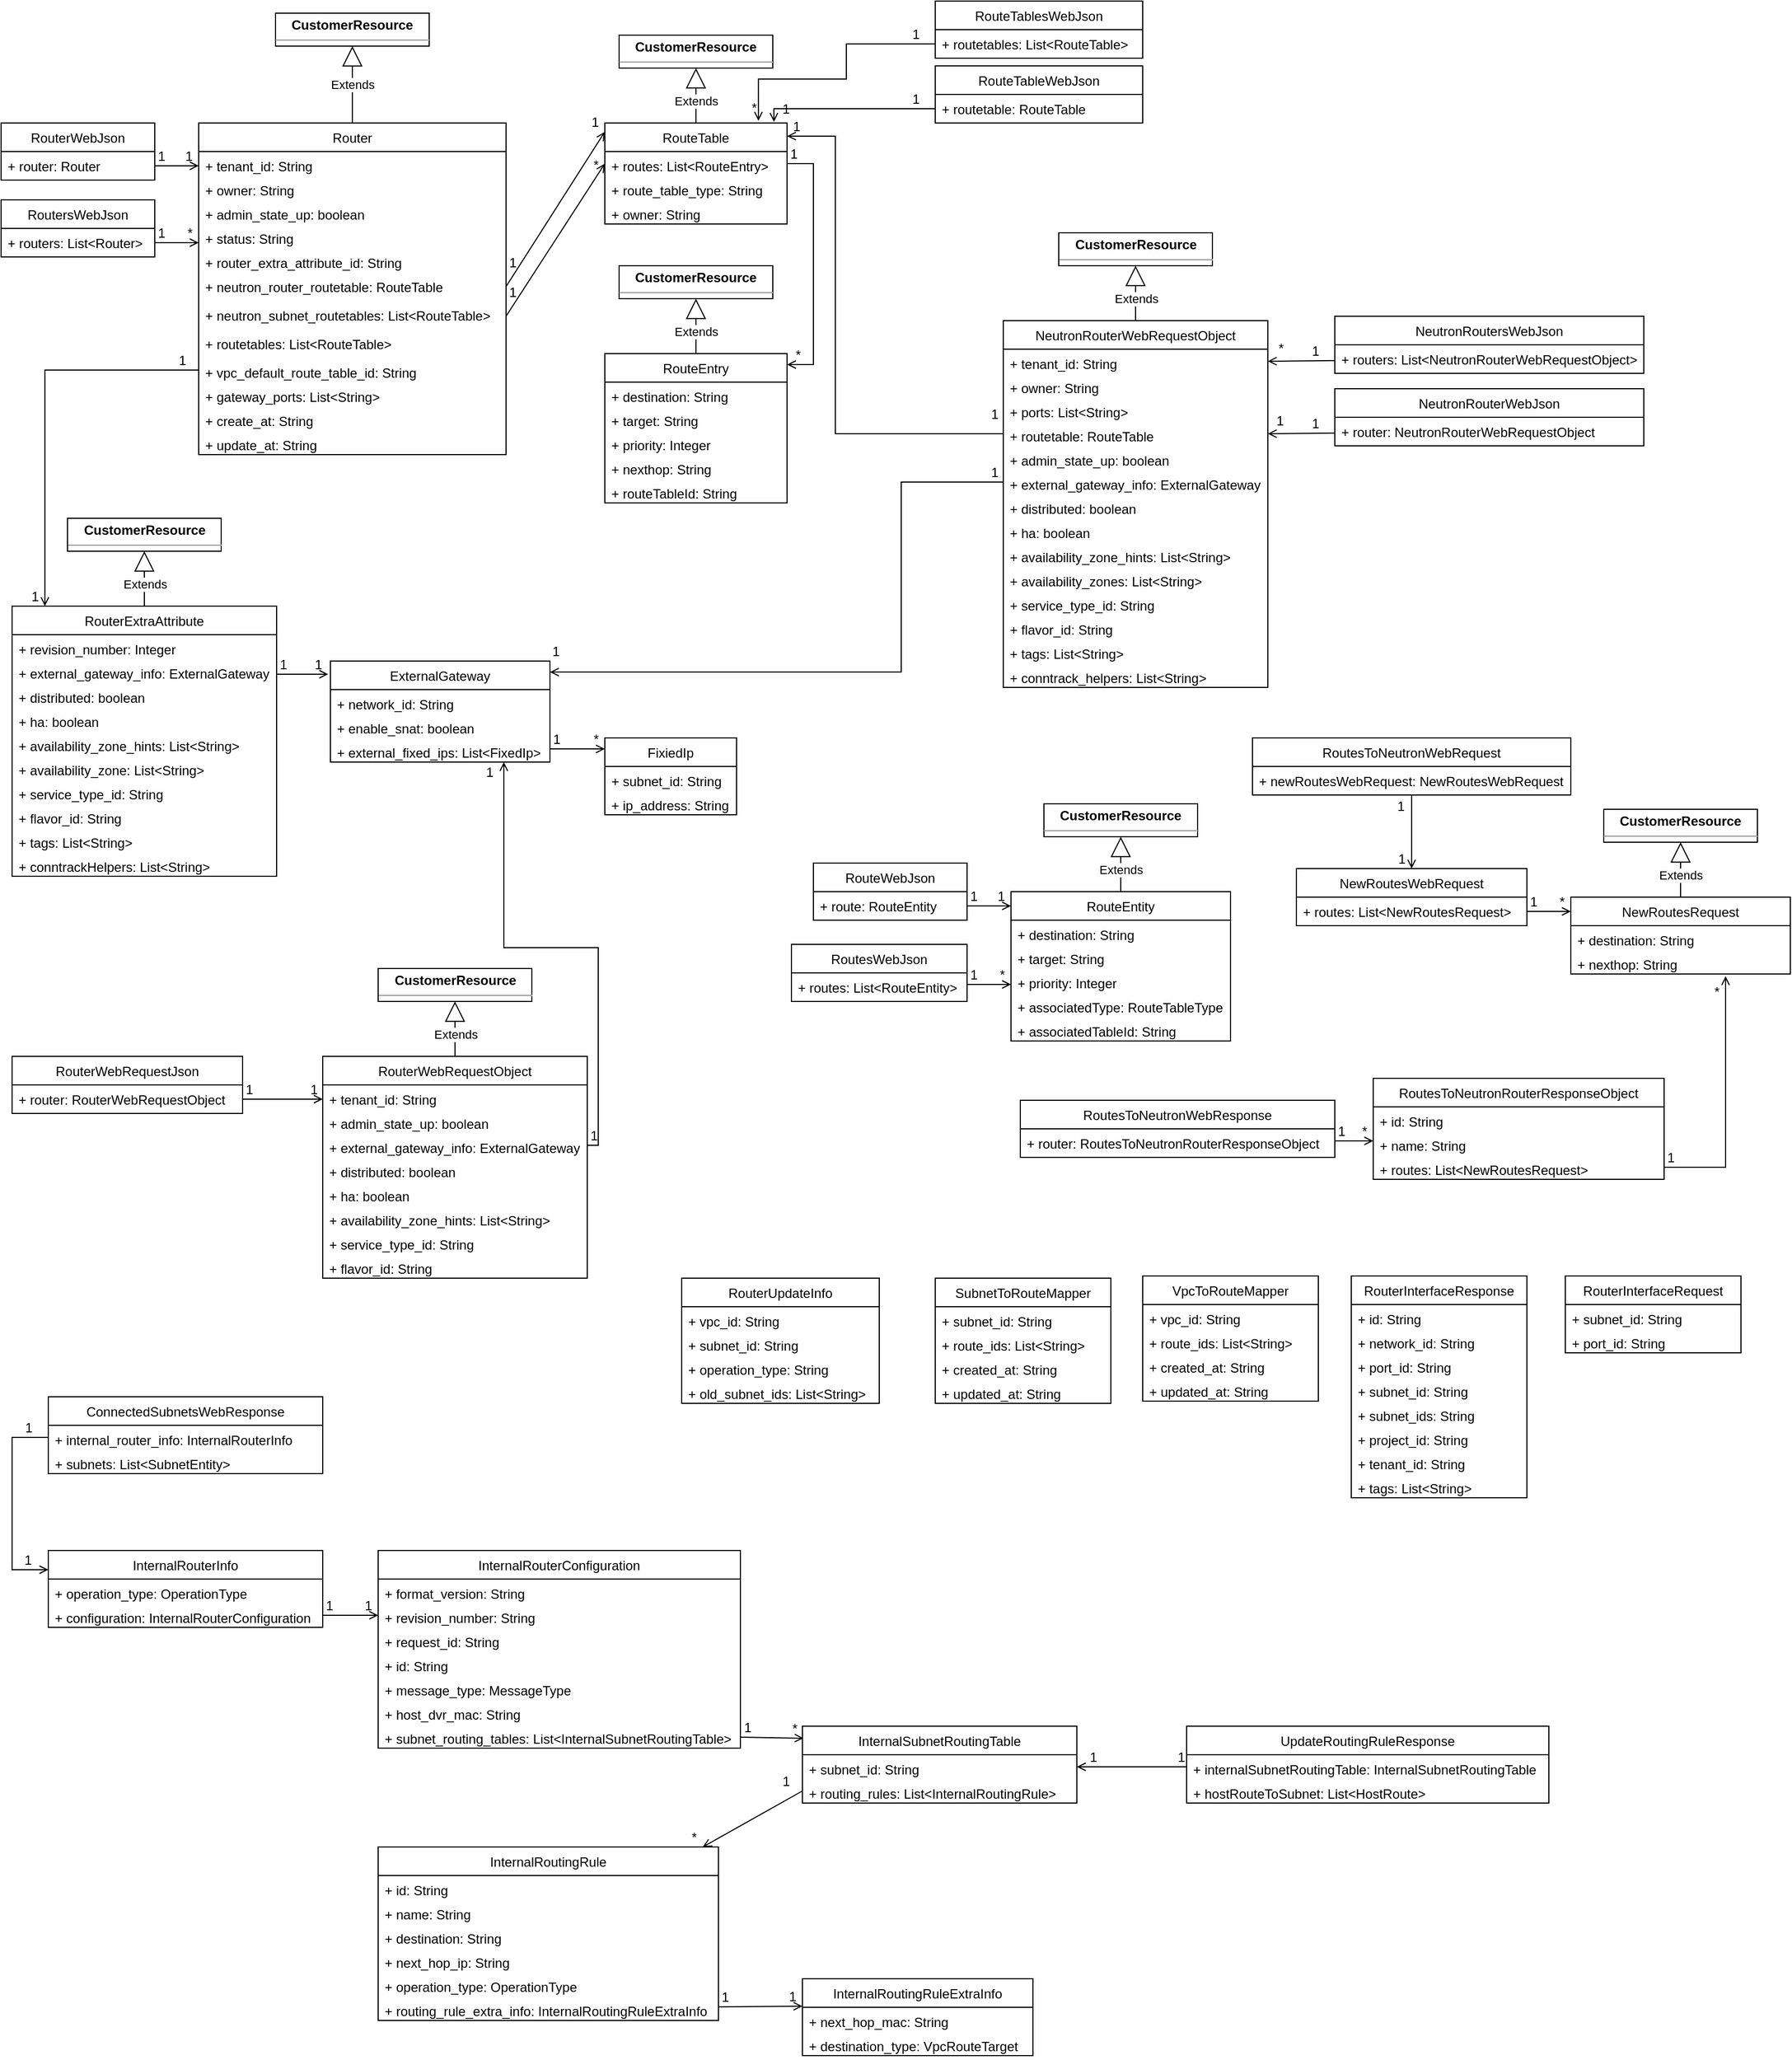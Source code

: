 <mxfile version="13.10.6" type="github">
  <diagram id="DPUrBqZssIUUh1KCcO0Q" name="Page-1">
    <mxGraphModel dx="739" dy="617" grid="1" gridSize="10" guides="1" tooltips="1" connect="1" arrows="1" fold="1" page="1" pageScale="1" pageWidth="850" pageHeight="1100" math="0" shadow="0">
      <root>
        <mxCell id="0" />
        <mxCell id="1" parent="0" />
        <mxCell id="jv4LJTuieP90ry7Ivdzs-1" value="Router" style="swimlane;fontStyle=0;childLayout=stackLayout;horizontal=1;startSize=26;fillColor=none;horizontalStack=0;resizeParent=1;resizeParentMax=0;resizeLast=0;collapsible=1;marginBottom=0;" parent="1" vertex="1">
          <mxGeometry x="220" y="120" width="280" height="302" as="geometry">
            <mxRectangle x="290" y="120" width="80" height="26" as="alternateBounds" />
          </mxGeometry>
        </mxCell>
        <mxCell id="jv4LJTuieP90ry7Ivdzs-8" value="+ tenant_id: String&#xa;" style="text;strokeColor=none;fillColor=none;align=left;verticalAlign=top;spacingLeft=4;spacingRight=4;overflow=hidden;rotatable=0;points=[[0,0.5],[1,0.5]];portConstraint=eastwest;" parent="jv4LJTuieP90ry7Ivdzs-1" vertex="1">
          <mxGeometry y="26" width="280" height="22" as="geometry" />
        </mxCell>
        <mxCell id="jv4LJTuieP90ry7Ivdzs-5" value="+ owner: String&#xa;" style="text;strokeColor=none;fillColor=none;align=left;verticalAlign=top;spacingLeft=4;spacingRight=4;overflow=hidden;rotatable=0;points=[[0,0.5],[1,0.5]];portConstraint=eastwest;" parent="jv4LJTuieP90ry7Ivdzs-1" vertex="1">
          <mxGeometry y="48" width="280" height="22" as="geometry" />
        </mxCell>
        <mxCell id="jv4LJTuieP90ry7Ivdzs-10" value="+ admin_state_up: boolean&#xa;" style="text;strokeColor=none;fillColor=none;align=left;verticalAlign=top;spacingLeft=4;spacingRight=4;overflow=hidden;rotatable=0;points=[[0,0.5],[1,0.5]];portConstraint=eastwest;" parent="jv4LJTuieP90ry7Ivdzs-1" vertex="1">
          <mxGeometry y="70" width="280" height="22" as="geometry" />
        </mxCell>
        <mxCell id="jv4LJTuieP90ry7Ivdzs-9" value="+ status: String&#xa;" style="text;strokeColor=none;fillColor=none;align=left;verticalAlign=top;spacingLeft=4;spacingRight=4;overflow=hidden;rotatable=0;points=[[0,0.5],[1,0.5]];portConstraint=eastwest;" parent="jv4LJTuieP90ry7Ivdzs-1" vertex="1">
          <mxGeometry y="92" width="280" height="22" as="geometry" />
        </mxCell>
        <mxCell id="jv4LJTuieP90ry7Ivdzs-6" value="+ router_extra_attribute_id: String&#xa;" style="text;strokeColor=none;fillColor=none;align=left;verticalAlign=top;spacingLeft=4;spacingRight=4;overflow=hidden;rotatable=0;points=[[0,0.5],[1,0.5]];portConstraint=eastwest;" parent="jv4LJTuieP90ry7Ivdzs-1" vertex="1">
          <mxGeometry y="114" width="280" height="22" as="geometry" />
        </mxCell>
        <mxCell id="jv4LJTuieP90ry7Ivdzs-2" value="+ neutron_router_routetable: RouteTable" style="text;strokeColor=none;fillColor=none;align=left;verticalAlign=top;spacingLeft=4;spacingRight=4;overflow=hidden;rotatable=0;points=[[0,0.5],[1,0.5]];portConstraint=eastwest;" parent="jv4LJTuieP90ry7Ivdzs-1" vertex="1">
          <mxGeometry y="136" width="280" height="26" as="geometry" />
        </mxCell>
        <mxCell id="jv4LJTuieP90ry7Ivdzs-3" value="+ neutron_subnet_routetables: List&lt;RouteTable&gt;" style="text;strokeColor=none;fillColor=none;align=left;verticalAlign=top;spacingLeft=4;spacingRight=4;overflow=hidden;rotatable=0;points=[[0,0.5],[1,0.5]];portConstraint=eastwest;" parent="jv4LJTuieP90ry7Ivdzs-1" vertex="1">
          <mxGeometry y="162" width="280" height="26" as="geometry" />
        </mxCell>
        <mxCell id="Ilx6_ivtB0a4suYtrnis-4" value="+ routetables: List&lt;RouteTable&gt;" style="text;strokeColor=none;fillColor=none;align=left;verticalAlign=top;spacingLeft=4;spacingRight=4;overflow=hidden;rotatable=0;points=[[0,0.5],[1,0.5]];portConstraint=eastwest;" vertex="1" parent="jv4LJTuieP90ry7Ivdzs-1">
          <mxGeometry y="188" width="280" height="26" as="geometry" />
        </mxCell>
        <mxCell id="jv4LJTuieP90ry7Ivdzs-4" value="+ vpc_default_route_table_id: String&#xa;" style="text;strokeColor=none;fillColor=none;align=left;verticalAlign=top;spacingLeft=4;spacingRight=4;overflow=hidden;rotatable=0;points=[[0,0.5],[1,0.5]];portConstraint=eastwest;" parent="jv4LJTuieP90ry7Ivdzs-1" vertex="1">
          <mxGeometry y="214" width="280" height="22" as="geometry" />
        </mxCell>
        <mxCell id="jv4LJTuieP90ry7Ivdzs-7" value="+ gateway_ports: List&lt;String&gt;&#xa;" style="text;strokeColor=none;fillColor=none;align=left;verticalAlign=top;spacingLeft=4;spacingRight=4;overflow=hidden;rotatable=0;points=[[0,0.5],[1,0.5]];portConstraint=eastwest;" parent="jv4LJTuieP90ry7Ivdzs-1" vertex="1">
          <mxGeometry y="236" width="280" height="22" as="geometry" />
        </mxCell>
        <mxCell id="jv4LJTuieP90ry7Ivdzs-32" value="+ create_at: String&#xa;" style="text;strokeColor=none;fillColor=none;align=left;verticalAlign=top;spacingLeft=4;spacingRight=4;overflow=hidden;rotatable=0;points=[[0,0.5],[1,0.5]];portConstraint=eastwest;" parent="jv4LJTuieP90ry7Ivdzs-1" vertex="1">
          <mxGeometry y="258" width="280" height="22" as="geometry" />
        </mxCell>
        <mxCell id="jv4LJTuieP90ry7Ivdzs-33" value="+ update_at: String&#xa;" style="text;strokeColor=none;fillColor=none;align=left;verticalAlign=top;spacingLeft=4;spacingRight=4;overflow=hidden;rotatable=0;points=[[0,0.5],[1,0.5]];portConstraint=eastwest;" parent="jv4LJTuieP90ry7Ivdzs-1" vertex="1">
          <mxGeometry y="280" width="280" height="22" as="geometry" />
        </mxCell>
        <mxCell id="jv4LJTuieP90ry7Ivdzs-34" value="Extends" style="endArrow=block;endSize=16;endFill=0;html=1;exitX=0.5;exitY=0;exitDx=0;exitDy=0;entryX=0.5;entryY=1;entryDx=0;entryDy=0;" parent="1" source="jv4LJTuieP90ry7Ivdzs-1" target="jv4LJTuieP90ry7Ivdzs-40" edge="1">
          <mxGeometry width="160" relative="1" as="geometry">
            <mxPoint x="230" y="30" as="sourcePoint" />
            <mxPoint x="335" y="40" as="targetPoint" />
          </mxGeometry>
        </mxCell>
        <mxCell id="jv4LJTuieP90ry7Ivdzs-35" value="RouterWebJson" style="swimlane;fontStyle=0;childLayout=stackLayout;horizontal=1;startSize=26;fillColor=none;horizontalStack=0;resizeParent=1;resizeParentMax=0;resizeLast=0;collapsible=1;marginBottom=0;" parent="1" vertex="1">
          <mxGeometry x="40" y="120" width="140" height="52" as="geometry" />
        </mxCell>
        <mxCell id="jv4LJTuieP90ry7Ivdzs-36" value="+ router: Router" style="text;strokeColor=none;fillColor=none;align=left;verticalAlign=top;spacingLeft=4;spacingRight=4;overflow=hidden;rotatable=0;points=[[0,0.5],[1,0.5]];portConstraint=eastwest;" parent="jv4LJTuieP90ry7Ivdzs-35" vertex="1">
          <mxGeometry y="26" width="140" height="26" as="geometry" />
        </mxCell>
        <mxCell id="jv4LJTuieP90ry7Ivdzs-37" value="" style="endArrow=open;shadow=0;strokeWidth=1;rounded=0;endFill=1;edgeStyle=elbowEdgeStyle;elbow=vertical;" parent="1" source="jv4LJTuieP90ry7Ivdzs-36" target="jv4LJTuieP90ry7Ivdzs-1" edge="1">
          <mxGeometry x="0.5" y="41" relative="1" as="geometry">
            <mxPoint x="90" y="200" as="sourcePoint" />
            <mxPoint x="190" y="200" as="targetPoint" />
            <mxPoint x="-40" y="32" as="offset" />
            <Array as="points">
              <mxPoint x="190" y="159" />
              <mxPoint x="180" y="180" />
              <mxPoint x="200" y="159" />
              <mxPoint x="190" y="139" />
              <mxPoint x="210" y="85" />
            </Array>
          </mxGeometry>
        </mxCell>
        <mxCell id="jv4LJTuieP90ry7Ivdzs-38" value="1" style="resizable=0;align=left;verticalAlign=bottom;labelBackgroundColor=none;fontSize=12;" parent="jv4LJTuieP90ry7Ivdzs-37" connectable="0" vertex="1">
          <mxGeometry x="-1" relative="1" as="geometry">
            <mxPoint x="1" as="offset" />
          </mxGeometry>
        </mxCell>
        <mxCell id="jv4LJTuieP90ry7Ivdzs-39" value="1" style="resizable=0;align=right;verticalAlign=bottom;labelBackgroundColor=none;fontSize=12;" parent="jv4LJTuieP90ry7Ivdzs-37" connectable="0" vertex="1">
          <mxGeometry x="1" relative="1" as="geometry">
            <mxPoint x="-4" as="offset" />
          </mxGeometry>
        </mxCell>
        <mxCell id="jv4LJTuieP90ry7Ivdzs-40" value="&lt;p style=&quot;margin: 0px ; margin-top: 4px ; text-align: center&quot;&gt;&lt;b&gt;CustomerResource&lt;/b&gt;&lt;/p&gt;&lt;hr size=&quot;1&quot;&gt;&lt;div style=&quot;height: 2px&quot;&gt;&lt;/div&gt;" style="verticalAlign=top;align=left;overflow=fill;fontSize=12;fontFamily=Helvetica;html=1;" parent="1" vertex="1">
          <mxGeometry x="290" y="20" width="140" height="30" as="geometry" />
        </mxCell>
        <mxCell id="jv4LJTuieP90ry7Ivdzs-41" value="RoutersWebJson" style="swimlane;fontStyle=0;childLayout=stackLayout;horizontal=1;startSize=26;fillColor=none;horizontalStack=0;resizeParent=1;resizeParentMax=0;resizeLast=0;collapsible=1;marginBottom=0;" parent="1" vertex="1">
          <mxGeometry x="40" y="190" width="140" height="52" as="geometry" />
        </mxCell>
        <mxCell id="jv4LJTuieP90ry7Ivdzs-42" value="+ routers: List&lt;Router&gt;" style="text;strokeColor=none;fillColor=none;align=left;verticalAlign=top;spacingLeft=4;spacingRight=4;overflow=hidden;rotatable=0;points=[[0,0.5],[1,0.5]];portConstraint=eastwest;" parent="jv4LJTuieP90ry7Ivdzs-41" vertex="1">
          <mxGeometry y="26" width="140" height="26" as="geometry" />
        </mxCell>
        <mxCell id="jv4LJTuieP90ry7Ivdzs-43" value="" style="endArrow=open;shadow=0;strokeWidth=1;rounded=0;endFill=1;edgeStyle=elbowEdgeStyle;elbow=vertical;" parent="1" source="jv4LJTuieP90ry7Ivdzs-42" edge="1" target="jv4LJTuieP90ry7Ivdzs-9">
          <mxGeometry x="0.5" y="41" relative="1" as="geometry">
            <mxPoint x="190" y="139" as="sourcePoint" />
            <mxPoint x="220" y="229" as="targetPoint" />
            <mxPoint x="-40" y="32" as="offset" />
            <Array as="points">
              <mxPoint x="210" y="229" />
              <mxPoint x="190" y="160" />
              <mxPoint x="210" y="139" />
              <mxPoint x="200" y="119" />
              <mxPoint x="220" y="65" />
            </Array>
          </mxGeometry>
        </mxCell>
        <mxCell id="jv4LJTuieP90ry7Ivdzs-44" value="1" style="resizable=0;align=left;verticalAlign=bottom;labelBackgroundColor=none;fontSize=12;" parent="jv4LJTuieP90ry7Ivdzs-43" connectable="0" vertex="1">
          <mxGeometry x="-1" relative="1" as="geometry">
            <mxPoint x="1" as="offset" />
          </mxGeometry>
        </mxCell>
        <mxCell id="jv4LJTuieP90ry7Ivdzs-45" value="*" style="resizable=0;align=right;verticalAlign=bottom;labelBackgroundColor=none;fontSize=12;" parent="jv4LJTuieP90ry7Ivdzs-43" connectable="0" vertex="1">
          <mxGeometry x="1" relative="1" as="geometry">
            <mxPoint x="-4" as="offset" />
          </mxGeometry>
        </mxCell>
        <mxCell id="jv4LJTuieP90ry7Ivdzs-48" value="RouteTable" style="swimlane;fontStyle=0;childLayout=stackLayout;horizontal=1;startSize=26;fillColor=none;horizontalStack=0;resizeParent=1;resizeParentMax=0;resizeLast=0;collapsible=1;marginBottom=0;" parent="1" vertex="1">
          <mxGeometry x="590" y="120" width="166" height="92" as="geometry">
            <mxRectangle x="290" y="120" width="80" height="26" as="alternateBounds" />
          </mxGeometry>
        </mxCell>
        <mxCell id="jv4LJTuieP90ry7Ivdzs-64" value="+ routes: List&lt;RouteEntry&gt;&#xa;" style="text;strokeColor=none;fillColor=none;align=left;verticalAlign=top;spacingLeft=4;spacingRight=4;overflow=hidden;rotatable=0;points=[[0,0.5],[1,0.5]];portConstraint=eastwest;" parent="jv4LJTuieP90ry7Ivdzs-48" vertex="1">
          <mxGeometry y="26" width="166" height="22" as="geometry" />
        </mxCell>
        <mxCell id="jv4LJTuieP90ry7Ivdzs-49" value="+ route_table_type: String&#xa;" style="text;strokeColor=none;fillColor=none;align=left;verticalAlign=top;spacingLeft=4;spacingRight=4;overflow=hidden;rotatable=0;points=[[0,0.5],[1,0.5]];portConstraint=eastwest;" parent="jv4LJTuieP90ry7Ivdzs-48" vertex="1">
          <mxGeometry y="48" width="166" height="22" as="geometry" />
        </mxCell>
        <mxCell id="jv4LJTuieP90ry7Ivdzs-50" value="+ owner: String&#xa;" style="text;strokeColor=none;fillColor=none;align=left;verticalAlign=top;spacingLeft=4;spacingRight=4;overflow=hidden;rotatable=0;points=[[0,0.5],[1,0.5]];portConstraint=eastwest;" parent="jv4LJTuieP90ry7Ivdzs-48" vertex="1">
          <mxGeometry y="70" width="166" height="22" as="geometry" />
        </mxCell>
        <mxCell id="jv4LJTuieP90ry7Ivdzs-60" value="Extends" style="endArrow=block;endSize=16;endFill=0;html=1;exitX=0.5;exitY=0;exitDx=0;exitDy=0;entryX=0.5;entryY=1;entryDx=0;entryDy=0;" parent="1" source="jv4LJTuieP90ry7Ivdzs-48" target="jv4LJTuieP90ry7Ivdzs-62" edge="1">
          <mxGeometry x="-0.2" width="160" relative="1" as="geometry">
            <mxPoint x="543" y="50" as="sourcePoint" />
            <mxPoint x="648" y="60" as="targetPoint" />
            <mxPoint as="offset" />
          </mxGeometry>
        </mxCell>
        <mxCell id="jv4LJTuieP90ry7Ivdzs-62" value="&lt;p style=&quot;margin: 0px ; margin-top: 4px ; text-align: center&quot;&gt;&lt;b&gt;CustomerResource&lt;/b&gt;&lt;/p&gt;&lt;hr size=&quot;1&quot;&gt;&lt;div style=&quot;height: 2px&quot;&gt;&lt;/div&gt;" style="verticalAlign=top;align=left;overflow=fill;fontSize=12;fontFamily=Helvetica;html=1;" parent="1" vertex="1">
          <mxGeometry x="603" y="40" width="140" height="30" as="geometry" />
        </mxCell>
        <mxCell id="jv4LJTuieP90ry7Ivdzs-65" value="RouteEntry" style="swimlane;fontStyle=0;childLayout=stackLayout;horizontal=1;startSize=26;fillColor=none;horizontalStack=0;resizeParent=1;resizeParentMax=0;resizeLast=0;collapsible=1;marginBottom=0;" parent="1" vertex="1">
          <mxGeometry x="590" y="330" width="166" height="136" as="geometry">
            <mxRectangle x="290" y="120" width="80" height="26" as="alternateBounds" />
          </mxGeometry>
        </mxCell>
        <mxCell id="jv4LJTuieP90ry7Ivdzs-66" value="+ destination: String&#xa;" style="text;strokeColor=none;fillColor=none;align=left;verticalAlign=top;spacingLeft=4;spacingRight=4;overflow=hidden;rotatable=0;points=[[0,0.5],[1,0.5]];portConstraint=eastwest;" parent="jv4LJTuieP90ry7Ivdzs-65" vertex="1">
          <mxGeometry y="26" width="166" height="22" as="geometry" />
        </mxCell>
        <mxCell id="jv4LJTuieP90ry7Ivdzs-67" value="+ target: String&#xa;" style="text;strokeColor=none;fillColor=none;align=left;verticalAlign=top;spacingLeft=4;spacingRight=4;overflow=hidden;rotatable=0;points=[[0,0.5],[1,0.5]];portConstraint=eastwest;" parent="jv4LJTuieP90ry7Ivdzs-65" vertex="1">
          <mxGeometry y="48" width="166" height="22" as="geometry" />
        </mxCell>
        <mxCell id="jv4LJTuieP90ry7Ivdzs-68" value="+ priority: Integer&#xa;" style="text;strokeColor=none;fillColor=none;align=left;verticalAlign=top;spacingLeft=4;spacingRight=4;overflow=hidden;rotatable=0;points=[[0,0.5],[1,0.5]];portConstraint=eastwest;" parent="jv4LJTuieP90ry7Ivdzs-65" vertex="1">
          <mxGeometry y="70" width="166" height="22" as="geometry" />
        </mxCell>
        <mxCell id="jv4LJTuieP90ry7Ivdzs-72" value="+ nexthop: String&#xa;" style="text;strokeColor=none;fillColor=none;align=left;verticalAlign=top;spacingLeft=4;spacingRight=4;overflow=hidden;rotatable=0;points=[[0,0.5],[1,0.5]];portConstraint=eastwest;" parent="jv4LJTuieP90ry7Ivdzs-65" vertex="1">
          <mxGeometry y="92" width="166" height="22" as="geometry" />
        </mxCell>
        <mxCell id="jv4LJTuieP90ry7Ivdzs-71" value="+ routeTableId: String&#xa;" style="text;strokeColor=none;fillColor=none;align=left;verticalAlign=top;spacingLeft=4;spacingRight=4;overflow=hidden;rotatable=0;points=[[0,0.5],[1,0.5]];portConstraint=eastwest;" parent="jv4LJTuieP90ry7Ivdzs-65" vertex="1">
          <mxGeometry y="114" width="166" height="22" as="geometry" />
        </mxCell>
        <mxCell id="jv4LJTuieP90ry7Ivdzs-69" value="Extends" style="endArrow=block;endSize=16;endFill=0;html=1;exitX=0.5;exitY=0;exitDx=0;exitDy=0;entryX=0.5;entryY=1;entryDx=0;entryDy=0;" parent="1" source="jv4LJTuieP90ry7Ivdzs-65" target="jv4LJTuieP90ry7Ivdzs-70" edge="1">
          <mxGeometry x="-0.2" width="160" relative="1" as="geometry">
            <mxPoint x="543" y="260" as="sourcePoint" />
            <mxPoint x="648" y="270" as="targetPoint" />
            <mxPoint as="offset" />
          </mxGeometry>
        </mxCell>
        <mxCell id="jv4LJTuieP90ry7Ivdzs-70" value="&lt;p style=&quot;margin: 0px ; margin-top: 4px ; text-align: center&quot;&gt;&lt;b&gt;CustomerResource&lt;/b&gt;&lt;/p&gt;&lt;hr size=&quot;1&quot;&gt;&lt;div style=&quot;height: 2px&quot;&gt;&lt;/div&gt;" style="verticalAlign=top;align=left;overflow=fill;fontSize=12;fontFamily=Helvetica;html=1;" parent="1" vertex="1">
          <mxGeometry x="603" y="250" width="140" height="30" as="geometry" />
        </mxCell>
        <mxCell id="jv4LJTuieP90ry7Ivdzs-73" value="RouterExtraAttribute" style="swimlane;fontStyle=0;childLayout=stackLayout;horizontal=1;startSize=26;fillColor=none;horizontalStack=0;resizeParent=1;resizeParentMax=0;resizeLast=0;collapsible=1;marginBottom=0;" parent="1" vertex="1">
          <mxGeometry x="50" y="560" width="241" height="246" as="geometry">
            <mxRectangle x="290" y="120" width="80" height="26" as="alternateBounds" />
          </mxGeometry>
        </mxCell>
        <mxCell id="jv4LJTuieP90ry7Ivdzs-74" value="+ revision_number: Integer&#xa;" style="text;strokeColor=none;fillColor=none;align=left;verticalAlign=top;spacingLeft=4;spacingRight=4;overflow=hidden;rotatable=0;points=[[0,0.5],[1,0.5]];portConstraint=eastwest;" parent="jv4LJTuieP90ry7Ivdzs-73" vertex="1">
          <mxGeometry y="26" width="241" height="22" as="geometry" />
        </mxCell>
        <mxCell id="jv4LJTuieP90ry7Ivdzs-75" value="+ external_gateway_info: ExternalGateway&#xa;" style="text;strokeColor=none;fillColor=none;align=left;verticalAlign=top;spacingLeft=4;spacingRight=4;overflow=hidden;rotatable=0;points=[[0,0.5],[1,0.5]];portConstraint=eastwest;" parent="jv4LJTuieP90ry7Ivdzs-73" vertex="1">
          <mxGeometry y="48" width="241" height="22" as="geometry" />
        </mxCell>
        <mxCell id="jv4LJTuieP90ry7Ivdzs-76" value="+ distributed: boolean&#xa;" style="text;strokeColor=none;fillColor=none;align=left;verticalAlign=top;spacingLeft=4;spacingRight=4;overflow=hidden;rotatable=0;points=[[0,0.5],[1,0.5]];portConstraint=eastwest;" parent="jv4LJTuieP90ry7Ivdzs-73" vertex="1">
          <mxGeometry y="70" width="241" height="22" as="geometry" />
        </mxCell>
        <mxCell id="jv4LJTuieP90ry7Ivdzs-77" value="+ ha: boolean&#xa;" style="text;strokeColor=none;fillColor=none;align=left;verticalAlign=top;spacingLeft=4;spacingRight=4;overflow=hidden;rotatable=0;points=[[0,0.5],[1,0.5]];portConstraint=eastwest;" parent="jv4LJTuieP90ry7Ivdzs-73" vertex="1">
          <mxGeometry y="92" width="241" height="22" as="geometry" />
        </mxCell>
        <mxCell id="jv4LJTuieP90ry7Ivdzs-78" value="+ availability_zone_hints: List&lt;String&gt;&#xa;" style="text;strokeColor=none;fillColor=none;align=left;verticalAlign=top;spacingLeft=4;spacingRight=4;overflow=hidden;rotatable=0;points=[[0,0.5],[1,0.5]];portConstraint=eastwest;" parent="jv4LJTuieP90ry7Ivdzs-73" vertex="1">
          <mxGeometry y="114" width="241" height="22" as="geometry" />
        </mxCell>
        <mxCell id="jv4LJTuieP90ry7Ivdzs-81" value="+ availability_zone: List&lt;String&gt;&#xa;" style="text;strokeColor=none;fillColor=none;align=left;verticalAlign=top;spacingLeft=4;spacingRight=4;overflow=hidden;rotatable=0;points=[[0,0.5],[1,0.5]];portConstraint=eastwest;" parent="jv4LJTuieP90ry7Ivdzs-73" vertex="1">
          <mxGeometry y="136" width="241" height="22" as="geometry" />
        </mxCell>
        <mxCell id="jv4LJTuieP90ry7Ivdzs-82" value="+ service_type_id: String&#xa;" style="text;strokeColor=none;fillColor=none;align=left;verticalAlign=top;spacingLeft=4;spacingRight=4;overflow=hidden;rotatable=0;points=[[0,0.5],[1,0.5]];portConstraint=eastwest;" parent="jv4LJTuieP90ry7Ivdzs-73" vertex="1">
          <mxGeometry y="158" width="241" height="22" as="geometry" />
        </mxCell>
        <mxCell id="jv4LJTuieP90ry7Ivdzs-83" value="+ flavor_id: String&#xa;" style="text;strokeColor=none;fillColor=none;align=left;verticalAlign=top;spacingLeft=4;spacingRight=4;overflow=hidden;rotatable=0;points=[[0,0.5],[1,0.5]];portConstraint=eastwest;" parent="jv4LJTuieP90ry7Ivdzs-73" vertex="1">
          <mxGeometry y="180" width="241" height="22" as="geometry" />
        </mxCell>
        <mxCell id="jv4LJTuieP90ry7Ivdzs-84" value="+ tags: List&lt;String&gt;&#xa;" style="text;strokeColor=none;fillColor=none;align=left;verticalAlign=top;spacingLeft=4;spacingRight=4;overflow=hidden;rotatable=0;points=[[0,0.5],[1,0.5]];portConstraint=eastwest;" parent="jv4LJTuieP90ry7Ivdzs-73" vertex="1">
          <mxGeometry y="202" width="241" height="22" as="geometry" />
        </mxCell>
        <mxCell id="jv4LJTuieP90ry7Ivdzs-85" value="+ conntrackHelpers: List&lt;String&gt;&#xa;" style="text;strokeColor=none;fillColor=none;align=left;verticalAlign=top;spacingLeft=4;spacingRight=4;overflow=hidden;rotatable=0;points=[[0,0.5],[1,0.5]];portConstraint=eastwest;" parent="jv4LJTuieP90ry7Ivdzs-73" vertex="1">
          <mxGeometry y="224" width="241" height="22" as="geometry" />
        </mxCell>
        <mxCell id="jv4LJTuieP90ry7Ivdzs-79" value="Extends" style="endArrow=block;endSize=16;endFill=0;html=1;exitX=0.5;exitY=0;exitDx=0;exitDy=0;entryX=0.5;entryY=1;entryDx=0;entryDy=0;" parent="1" source="jv4LJTuieP90ry7Ivdzs-73" target="jv4LJTuieP90ry7Ivdzs-80" edge="1">
          <mxGeometry x="-0.2" width="160" relative="1" as="geometry">
            <mxPoint x="40.5" y="490" as="sourcePoint" />
            <mxPoint x="145.5" y="500" as="targetPoint" />
            <mxPoint as="offset" />
          </mxGeometry>
        </mxCell>
        <mxCell id="jv4LJTuieP90ry7Ivdzs-80" value="&lt;p style=&quot;margin: 0px ; margin-top: 4px ; text-align: center&quot;&gt;&lt;b&gt;CustomerResource&lt;/b&gt;&lt;/p&gt;&lt;hr size=&quot;1&quot;&gt;&lt;div style=&quot;height: 2px&quot;&gt;&lt;/div&gt;" style="verticalAlign=top;align=left;overflow=fill;fontSize=12;fontFamily=Helvetica;html=1;" parent="1" vertex="1">
          <mxGeometry x="100.5" y="480" width="140" height="30" as="geometry" />
        </mxCell>
        <mxCell id="jv4LJTuieP90ry7Ivdzs-86" value="ExternalGateway" style="swimlane;fontStyle=0;childLayout=stackLayout;horizontal=1;startSize=26;fillColor=none;horizontalStack=0;resizeParent=1;resizeParentMax=0;resizeLast=0;collapsible=1;marginBottom=0;" parent="1" vertex="1">
          <mxGeometry x="340" y="610" width="200" height="92" as="geometry">
            <mxRectangle x="290" y="120" width="80" height="26" as="alternateBounds" />
          </mxGeometry>
        </mxCell>
        <mxCell id="jv4LJTuieP90ry7Ivdzs-87" value="+ network_id: String&#xa;" style="text;strokeColor=none;fillColor=none;align=left;verticalAlign=top;spacingLeft=4;spacingRight=4;overflow=hidden;rotatable=0;points=[[0,0.5],[1,0.5]];portConstraint=eastwest;" parent="jv4LJTuieP90ry7Ivdzs-86" vertex="1">
          <mxGeometry y="26" width="200" height="22" as="geometry" />
        </mxCell>
        <mxCell id="jv4LJTuieP90ry7Ivdzs-88" value="+ enable_snat: boolean&#xa;" style="text;strokeColor=none;fillColor=none;align=left;verticalAlign=top;spacingLeft=4;spacingRight=4;overflow=hidden;rotatable=0;points=[[0,0.5],[1,0.5]];portConstraint=eastwest;" parent="jv4LJTuieP90ry7Ivdzs-86" vertex="1">
          <mxGeometry y="48" width="200" height="22" as="geometry" />
        </mxCell>
        <mxCell id="jv4LJTuieP90ry7Ivdzs-89" value="+ external_fixed_ips: List&lt;FixedIp&gt;&#xa;" style="text;strokeColor=none;fillColor=none;align=left;verticalAlign=top;spacingLeft=4;spacingRight=4;overflow=hidden;rotatable=0;points=[[0,0.5],[1,0.5]];portConstraint=eastwest;" parent="jv4LJTuieP90ry7Ivdzs-86" vertex="1">
          <mxGeometry y="70" width="200" height="22" as="geometry" />
        </mxCell>
        <mxCell id="jv4LJTuieP90ry7Ivdzs-92" value="FixiedIp" style="swimlane;fontStyle=0;childLayout=stackLayout;horizontal=1;startSize=26;fillColor=none;horizontalStack=0;resizeParent=1;resizeParentMax=0;resizeLast=0;collapsible=1;marginBottom=0;" parent="1" vertex="1">
          <mxGeometry x="590" y="680" width="120" height="70" as="geometry">
            <mxRectangle x="290" y="120" width="80" height="26" as="alternateBounds" />
          </mxGeometry>
        </mxCell>
        <mxCell id="jv4LJTuieP90ry7Ivdzs-93" value="+ subnet_id: String&#xa;" style="text;strokeColor=none;fillColor=none;align=left;verticalAlign=top;spacingLeft=4;spacingRight=4;overflow=hidden;rotatable=0;points=[[0,0.5],[1,0.5]];portConstraint=eastwest;" parent="jv4LJTuieP90ry7Ivdzs-92" vertex="1">
          <mxGeometry y="26" width="120" height="22" as="geometry" />
        </mxCell>
        <mxCell id="jv4LJTuieP90ry7Ivdzs-94" value="+ ip_address: String&#xa;" style="text;strokeColor=none;fillColor=none;align=left;verticalAlign=top;spacingLeft=4;spacingRight=4;overflow=hidden;rotatable=0;points=[[0,0.5],[1,0.5]];portConstraint=eastwest;" parent="jv4LJTuieP90ry7Ivdzs-92" vertex="1">
          <mxGeometry y="48" width="120" height="22" as="geometry" />
        </mxCell>
        <mxCell id="jv4LJTuieP90ry7Ivdzs-96" value="RouterWebRequestObject" style="swimlane;fontStyle=0;childLayout=stackLayout;horizontal=1;startSize=26;fillColor=none;horizontalStack=0;resizeParent=1;resizeParentMax=0;resizeLast=0;collapsible=1;marginBottom=0;" parent="1" vertex="1">
          <mxGeometry x="333" y="970" width="241" height="202" as="geometry">
            <mxRectangle x="290" y="120" width="80" height="26" as="alternateBounds" />
          </mxGeometry>
        </mxCell>
        <mxCell id="jv4LJTuieP90ry7Ivdzs-97" value="+ tenant_id: String&#xa;" style="text;strokeColor=none;fillColor=none;align=left;verticalAlign=top;spacingLeft=4;spacingRight=4;overflow=hidden;rotatable=0;points=[[0,0.5],[1,0.5]];portConstraint=eastwest;" parent="jv4LJTuieP90ry7Ivdzs-96" vertex="1">
          <mxGeometry y="26" width="241" height="22" as="geometry" />
        </mxCell>
        <mxCell id="jv4LJTuieP90ry7Ivdzs-98" value="+ admin_state_up: boolean&#xa;" style="text;strokeColor=none;fillColor=none;align=left;verticalAlign=top;spacingLeft=4;spacingRight=4;overflow=hidden;rotatable=0;points=[[0,0.5],[1,0.5]];portConstraint=eastwest;" parent="jv4LJTuieP90ry7Ivdzs-96" vertex="1">
          <mxGeometry y="48" width="241" height="22" as="geometry" />
        </mxCell>
        <mxCell id="jv4LJTuieP90ry7Ivdzs-99" value="+ external_gateway_info: ExternalGateway&#xa;" style="text;strokeColor=none;fillColor=none;align=left;verticalAlign=top;spacingLeft=4;spacingRight=4;overflow=hidden;rotatable=0;points=[[0,0.5],[1,0.5]];portConstraint=eastwest;" parent="jv4LJTuieP90ry7Ivdzs-96" vertex="1">
          <mxGeometry y="70" width="241" height="22" as="geometry" />
        </mxCell>
        <mxCell id="jv4LJTuieP90ry7Ivdzs-105" value="+ distributed: boolean&#xa;" style="text;strokeColor=none;fillColor=none;align=left;verticalAlign=top;spacingLeft=4;spacingRight=4;overflow=hidden;rotatable=0;points=[[0,0.5],[1,0.5]];portConstraint=eastwest;" parent="jv4LJTuieP90ry7Ivdzs-96" vertex="1">
          <mxGeometry y="92" width="241" height="22" as="geometry" />
        </mxCell>
        <mxCell id="jv4LJTuieP90ry7Ivdzs-100" value="+ ha: boolean&#xa;" style="text;strokeColor=none;fillColor=none;align=left;verticalAlign=top;spacingLeft=4;spacingRight=4;overflow=hidden;rotatable=0;points=[[0,0.5],[1,0.5]];portConstraint=eastwest;" parent="jv4LJTuieP90ry7Ivdzs-96" vertex="1">
          <mxGeometry y="114" width="241" height="22" as="geometry" />
        </mxCell>
        <mxCell id="jv4LJTuieP90ry7Ivdzs-101" value="+ availability_zone_hints: List&lt;String&gt;&#xa;" style="text;strokeColor=none;fillColor=none;align=left;verticalAlign=top;spacingLeft=4;spacingRight=4;overflow=hidden;rotatable=0;points=[[0,0.5],[1,0.5]];portConstraint=eastwest;" parent="jv4LJTuieP90ry7Ivdzs-96" vertex="1">
          <mxGeometry y="136" width="241" height="22" as="geometry" />
        </mxCell>
        <mxCell id="jv4LJTuieP90ry7Ivdzs-103" value="+ service_type_id: String&#xa;" style="text;strokeColor=none;fillColor=none;align=left;verticalAlign=top;spacingLeft=4;spacingRight=4;overflow=hidden;rotatable=0;points=[[0,0.5],[1,0.5]];portConstraint=eastwest;" parent="jv4LJTuieP90ry7Ivdzs-96" vertex="1">
          <mxGeometry y="158" width="241" height="22" as="geometry" />
        </mxCell>
        <mxCell id="jv4LJTuieP90ry7Ivdzs-104" value="+ flavor_id: String&#xa;" style="text;strokeColor=none;fillColor=none;align=left;verticalAlign=top;spacingLeft=4;spacingRight=4;overflow=hidden;rotatable=0;points=[[0,0.5],[1,0.5]];portConstraint=eastwest;" parent="jv4LJTuieP90ry7Ivdzs-96" vertex="1">
          <mxGeometry y="180" width="241" height="22" as="geometry" />
        </mxCell>
        <mxCell id="jv4LJTuieP90ry7Ivdzs-107" value="Extends" style="endArrow=block;endSize=16;endFill=0;html=1;exitX=0.5;exitY=0;exitDx=0;exitDy=0;entryX=0.5;entryY=1;entryDx=0;entryDy=0;" parent="1" source="jv4LJTuieP90ry7Ivdzs-96" target="jv4LJTuieP90ry7Ivdzs-108" edge="1">
          <mxGeometry x="-0.2" width="160" relative="1" as="geometry">
            <mxPoint x="323.5" y="900" as="sourcePoint" />
            <mxPoint x="428.5" y="910" as="targetPoint" />
            <mxPoint as="offset" />
          </mxGeometry>
        </mxCell>
        <mxCell id="jv4LJTuieP90ry7Ivdzs-108" value="&lt;p style=&quot;margin: 0px ; margin-top: 4px ; text-align: center&quot;&gt;&lt;b&gt;CustomerResource&lt;/b&gt;&lt;/p&gt;&lt;hr size=&quot;1&quot;&gt;&lt;div style=&quot;height: 2px&quot;&gt;&lt;/div&gt;" style="verticalAlign=top;align=left;overflow=fill;fontSize=12;fontFamily=Helvetica;html=1;" parent="1" vertex="1">
          <mxGeometry x="383.5" y="890" width="140" height="30" as="geometry" />
        </mxCell>
        <mxCell id="jv4LJTuieP90ry7Ivdzs-110" value="RouterWebRequestJson" style="swimlane;fontStyle=0;childLayout=stackLayout;horizontal=1;startSize=26;fillColor=none;horizontalStack=0;resizeParent=1;resizeParentMax=0;resizeLast=0;collapsible=1;marginBottom=0;" parent="1" vertex="1">
          <mxGeometry x="50" y="970" width="210" height="52" as="geometry" />
        </mxCell>
        <mxCell id="jv4LJTuieP90ry7Ivdzs-111" value="+ router: RouterWebRequestObject" style="text;strokeColor=none;fillColor=none;align=left;verticalAlign=top;spacingLeft=4;spacingRight=4;overflow=hidden;rotatable=0;points=[[0,0.5],[1,0.5]];portConstraint=eastwest;" parent="jv4LJTuieP90ry7Ivdzs-110" vertex="1">
          <mxGeometry y="26" width="210" height="26" as="geometry" />
        </mxCell>
        <mxCell id="jv4LJTuieP90ry7Ivdzs-112" value="" style="endArrow=open;shadow=0;strokeWidth=1;rounded=0;endFill=1;edgeStyle=elbowEdgeStyle;elbow=vertical;" parent="1" source="jv4LJTuieP90ry7Ivdzs-111" target="jv4LJTuieP90ry7Ivdzs-97" edge="1">
          <mxGeometry x="0.5" y="41" relative="1" as="geometry">
            <mxPoint x="100" y="1050" as="sourcePoint" />
            <mxPoint x="250" y="1009" as="targetPoint" />
            <mxPoint x="-40" y="32" as="offset" />
            <Array as="points">
              <mxPoint x="200" y="1009" />
              <mxPoint x="190" y="1030" />
              <mxPoint x="210" y="1009" />
              <mxPoint x="200" y="989" />
              <mxPoint x="220" y="935" />
            </Array>
          </mxGeometry>
        </mxCell>
        <mxCell id="jv4LJTuieP90ry7Ivdzs-113" value="1" style="resizable=0;align=left;verticalAlign=bottom;labelBackgroundColor=none;fontSize=12;" parent="jv4LJTuieP90ry7Ivdzs-112" connectable="0" vertex="1">
          <mxGeometry x="-1" relative="1" as="geometry">
            <mxPoint x="1" as="offset" />
          </mxGeometry>
        </mxCell>
        <mxCell id="jv4LJTuieP90ry7Ivdzs-114" value="1" style="resizable=0;align=right;verticalAlign=bottom;labelBackgroundColor=none;fontSize=12;" parent="jv4LJTuieP90ry7Ivdzs-112" connectable="0" vertex="1">
          <mxGeometry x="1" relative="1" as="geometry">
            <mxPoint x="-3" as="offset" />
          </mxGeometry>
        </mxCell>
        <mxCell id="Ilx6_ivtB0a4suYtrnis-1" value="" style="endArrow=open;shadow=0;strokeWidth=1;rounded=0;endFill=1;elbow=vertical;exitX=1;exitY=0.5;exitDx=0;exitDy=0;" edge="1" parent="1" source="jv4LJTuieP90ry7Ivdzs-2">
          <mxGeometry x="0.5" y="41" relative="1" as="geometry">
            <mxPoint x="480" y="310" as="sourcePoint" />
            <mxPoint x="590" y="128" as="targetPoint" />
            <mxPoint x="-40" y="32" as="offset" />
          </mxGeometry>
        </mxCell>
        <mxCell id="Ilx6_ivtB0a4suYtrnis-2" value="1" style="resizable=0;align=left;verticalAlign=bottom;labelBackgroundColor=none;fontSize=12;" connectable="0" vertex="1" parent="Ilx6_ivtB0a4suYtrnis-1">
          <mxGeometry x="-1" relative="1" as="geometry">
            <mxPoint x="1" y="-13" as="offset" />
          </mxGeometry>
        </mxCell>
        <mxCell id="Ilx6_ivtB0a4suYtrnis-3" value="1" style="resizable=0;align=right;verticalAlign=bottom;labelBackgroundColor=none;fontSize=12;" connectable="0" vertex="1" parent="Ilx6_ivtB0a4suYtrnis-1">
          <mxGeometry x="1" relative="1" as="geometry">
            <mxPoint x="-4" as="offset" />
          </mxGeometry>
        </mxCell>
        <mxCell id="Ilx6_ivtB0a4suYtrnis-5" value="" style="endArrow=open;shadow=0;strokeWidth=1;rounded=0;endFill=1;elbow=vertical;entryX=0;entryY=0.5;entryDx=0;entryDy=0;" edge="1" parent="1" target="jv4LJTuieP90ry7Ivdzs-64">
          <mxGeometry x="0.5" y="41" relative="1" as="geometry">
            <mxPoint x="500" y="296" as="sourcePoint" />
            <mxPoint x="600" y="160" as="targetPoint" />
            <mxPoint x="-40" y="32" as="offset" />
          </mxGeometry>
        </mxCell>
        <mxCell id="Ilx6_ivtB0a4suYtrnis-6" value="1" style="resizable=0;align=left;verticalAlign=bottom;labelBackgroundColor=none;fontSize=12;" connectable="0" vertex="1" parent="Ilx6_ivtB0a4suYtrnis-5">
          <mxGeometry x="-1" relative="1" as="geometry">
            <mxPoint x="1" y="-13" as="offset" />
          </mxGeometry>
        </mxCell>
        <mxCell id="Ilx6_ivtB0a4suYtrnis-7" value="*" style="resizable=0;align=right;verticalAlign=bottom;labelBackgroundColor=none;fontSize=12;" connectable="0" vertex="1" parent="Ilx6_ivtB0a4suYtrnis-5">
          <mxGeometry x="1" relative="1" as="geometry">
            <mxPoint x="-4" y="10.01" as="offset" />
          </mxGeometry>
        </mxCell>
        <mxCell id="Ilx6_ivtB0a4suYtrnis-8" value="" style="endArrow=open;shadow=0;strokeWidth=1;rounded=0;endFill=1;edgeStyle=orthogonalEdgeStyle;elbow=vertical;exitX=1;exitY=0.5;exitDx=0;exitDy=0;" edge="1" parent="1" source="jv4LJTuieP90ry7Ivdzs-64">
          <mxGeometry x="0.5" y="41" relative="1" as="geometry">
            <mxPoint x="760" y="172" as="sourcePoint" />
            <mxPoint x="756" y="340" as="targetPoint" />
            <mxPoint x="-40" y="32" as="offset" />
            <Array as="points">
              <mxPoint x="780" y="157" />
              <mxPoint x="780" y="340" />
            </Array>
          </mxGeometry>
        </mxCell>
        <mxCell id="Ilx6_ivtB0a4suYtrnis-9" value="1" style="resizable=0;align=left;verticalAlign=bottom;labelBackgroundColor=none;fontSize=12;" connectable="0" vertex="1" parent="Ilx6_ivtB0a4suYtrnis-8">
          <mxGeometry x="-1" relative="1" as="geometry">
            <mxPoint x="1" as="offset" />
          </mxGeometry>
        </mxCell>
        <mxCell id="Ilx6_ivtB0a4suYtrnis-10" value="*" style="resizable=0;align=right;verticalAlign=bottom;labelBackgroundColor=none;fontSize=12;" connectable="0" vertex="1" parent="Ilx6_ivtB0a4suYtrnis-8">
          <mxGeometry x="1" relative="1" as="geometry">
            <mxPoint x="14" as="offset" />
          </mxGeometry>
        </mxCell>
        <mxCell id="Ilx6_ivtB0a4suYtrnis-11" value="" style="endArrow=open;shadow=0;strokeWidth=1;rounded=0;endFill=1;edgeStyle=elbowEdgeStyle;elbow=vertical;exitX=0;exitY=0.5;exitDx=0;exitDy=0;entryX=0.124;entryY=0;entryDx=0;entryDy=0;entryPerimeter=0;" edge="1" parent="1" source="jv4LJTuieP90ry7Ivdzs-4" target="jv4LJTuieP90ry7Ivdzs-73">
          <mxGeometry x="0.5" y="41" relative="1" as="geometry">
            <mxPoint x="190" y="239" as="sourcePoint" />
            <mxPoint x="70" y="550" as="targetPoint" />
            <mxPoint x="-40" y="32" as="offset" />
            <Array as="points">
              <mxPoint x="150" y="345" />
              <mxPoint x="90" y="460" />
              <mxPoint x="140" y="345" />
              <mxPoint x="200" y="170" />
              <mxPoint x="220" y="149" />
              <mxPoint x="210" y="129" />
              <mxPoint x="230" y="75" />
            </Array>
          </mxGeometry>
        </mxCell>
        <mxCell id="Ilx6_ivtB0a4suYtrnis-12" value="1" style="resizable=0;align=left;verticalAlign=bottom;labelBackgroundColor=none;fontSize=12;" connectable="0" vertex="1" parent="Ilx6_ivtB0a4suYtrnis-11">
          <mxGeometry x="-1" relative="1" as="geometry">
            <mxPoint x="-20" as="offset" />
          </mxGeometry>
        </mxCell>
        <mxCell id="Ilx6_ivtB0a4suYtrnis-13" value="1" style="resizable=0;align=right;verticalAlign=bottom;labelBackgroundColor=none;fontSize=12;" connectable="0" vertex="1" parent="Ilx6_ivtB0a4suYtrnis-11">
          <mxGeometry x="1" relative="1" as="geometry">
            <mxPoint x="-4" as="offset" />
          </mxGeometry>
        </mxCell>
        <mxCell id="Ilx6_ivtB0a4suYtrnis-14" value="" style="endArrow=open;shadow=0;strokeWidth=1;rounded=0;endFill=1;edgeStyle=elbowEdgeStyle;elbow=vertical;entryX=-0.01;entryY=0.13;entryDx=0;entryDy=0;entryPerimeter=0;" edge="1" parent="1" source="jv4LJTuieP90ry7Ivdzs-75" target="jv4LJTuieP90ry7Ivdzs-86">
          <mxGeometry x="0.5" y="41" relative="1" as="geometry">
            <mxPoint x="290" y="620" as="sourcePoint" />
            <mxPoint x="330" y="620" as="targetPoint" />
            <mxPoint x="-40" y="32" as="offset" />
            <Array as="points">
              <mxPoint x="380" y="622" />
              <mxPoint x="290" y="641" />
              <mxPoint x="310" y="620" />
              <mxPoint x="300" y="600" />
              <mxPoint x="320" y="546" />
            </Array>
          </mxGeometry>
        </mxCell>
        <mxCell id="Ilx6_ivtB0a4suYtrnis-15" value="1" style="resizable=0;align=left;verticalAlign=bottom;labelBackgroundColor=none;fontSize=12;" connectable="0" vertex="1" parent="Ilx6_ivtB0a4suYtrnis-14">
          <mxGeometry x="-1" relative="1" as="geometry">
            <mxPoint x="1" as="offset" />
          </mxGeometry>
        </mxCell>
        <mxCell id="Ilx6_ivtB0a4suYtrnis-16" value="1" style="resizable=0;align=right;verticalAlign=bottom;labelBackgroundColor=none;fontSize=12;" connectable="0" vertex="1" parent="Ilx6_ivtB0a4suYtrnis-14">
          <mxGeometry x="1" relative="1" as="geometry">
            <mxPoint x="-4" as="offset" />
          </mxGeometry>
        </mxCell>
        <mxCell id="Ilx6_ivtB0a4suYtrnis-17" value="" style="endArrow=open;shadow=0;strokeWidth=1;rounded=0;endFill=1;edgeStyle=elbowEdgeStyle;elbow=vertical;" edge="1" parent="1" source="jv4LJTuieP90ry7Ivdzs-89">
          <mxGeometry x="0.5" y="41" relative="1" as="geometry">
            <mxPoint x="540" y="690.04" as="sourcePoint" />
            <mxPoint x="590" y="690" as="targetPoint" />
            <mxPoint x="-40" y="32" as="offset" />
            <Array as="points">
              <mxPoint x="629" y="690.04" />
              <mxPoint x="539" y="709.04" />
              <mxPoint x="559" y="688.04" />
              <mxPoint x="549" y="668.04" />
              <mxPoint x="569" y="614.04" />
            </Array>
          </mxGeometry>
        </mxCell>
        <mxCell id="Ilx6_ivtB0a4suYtrnis-18" value="1" style="resizable=0;align=left;verticalAlign=bottom;labelBackgroundColor=none;fontSize=12;" connectable="0" vertex="1" parent="Ilx6_ivtB0a4suYtrnis-17">
          <mxGeometry x="-1" relative="1" as="geometry">
            <mxPoint x="1" as="offset" />
          </mxGeometry>
        </mxCell>
        <mxCell id="Ilx6_ivtB0a4suYtrnis-19" value="*" style="resizable=0;align=right;verticalAlign=bottom;labelBackgroundColor=none;fontSize=12;" connectable="0" vertex="1" parent="Ilx6_ivtB0a4suYtrnis-17">
          <mxGeometry x="1" relative="1" as="geometry">
            <mxPoint x="-4" as="offset" />
          </mxGeometry>
        </mxCell>
        <mxCell id="Ilx6_ivtB0a4suYtrnis-20" value="" style="endArrow=open;shadow=0;strokeWidth=1;rounded=0;endFill=1;edgeStyle=orthogonalEdgeStyle;elbow=vertical;entryX=0.79;entryY=1;entryDx=0;entryDy=0;entryPerimeter=0;exitX=1;exitY=0.5;exitDx=0;exitDy=0;" edge="1" parent="1" source="jv4LJTuieP90ry7Ivdzs-99" target="jv4LJTuieP90ry7Ivdzs-89">
          <mxGeometry x="0.5" y="41" relative="1" as="geometry">
            <mxPoint x="590" y="1050" as="sourcePoint" />
            <mxPoint x="621" y="1050" as="targetPoint" />
            <mxPoint x="-40" y="32" as="offset" />
          </mxGeometry>
        </mxCell>
        <mxCell id="Ilx6_ivtB0a4suYtrnis-21" value="1" style="resizable=0;align=left;verticalAlign=bottom;labelBackgroundColor=none;fontSize=12;" connectable="0" vertex="1" parent="Ilx6_ivtB0a4suYtrnis-20">
          <mxGeometry x="-1" relative="1" as="geometry">
            <mxPoint x="1" as="offset" />
          </mxGeometry>
        </mxCell>
        <mxCell id="Ilx6_ivtB0a4suYtrnis-22" value="1" style="resizable=0;align=right;verticalAlign=bottom;labelBackgroundColor=none;fontSize=12;" connectable="0" vertex="1" parent="Ilx6_ivtB0a4suYtrnis-20">
          <mxGeometry x="1" relative="1" as="geometry">
            <mxPoint x="-8" y="18" as="offset" />
          </mxGeometry>
        </mxCell>
        <mxCell id="Ilx6_ivtB0a4suYtrnis-23" value="NeutronRouterWebRequestObject" style="swimlane;fontStyle=0;childLayout=stackLayout;horizontal=1;startSize=26;fillColor=none;horizontalStack=0;resizeParent=1;resizeParentMax=0;resizeLast=0;collapsible=1;marginBottom=0;" vertex="1" parent="1">
          <mxGeometry x="953" y="300" width="241" height="334" as="geometry">
            <mxRectangle x="290" y="120" width="80" height="26" as="alternateBounds" />
          </mxGeometry>
        </mxCell>
        <mxCell id="Ilx6_ivtB0a4suYtrnis-24" value="+ tenant_id: String&#xa;" style="text;strokeColor=none;fillColor=none;align=left;verticalAlign=top;spacingLeft=4;spacingRight=4;overflow=hidden;rotatable=0;points=[[0,0.5],[1,0.5]];portConstraint=eastwest;" vertex="1" parent="Ilx6_ivtB0a4suYtrnis-23">
          <mxGeometry y="26" width="241" height="22" as="geometry" />
        </mxCell>
        <mxCell id="Ilx6_ivtB0a4suYtrnis-43" value="+ owner: String&#xa;" style="text;strokeColor=none;fillColor=none;align=left;verticalAlign=top;spacingLeft=4;spacingRight=4;overflow=hidden;rotatable=0;points=[[0,0.5],[1,0.5]];portConstraint=eastwest;fontStyle=0" vertex="1" parent="Ilx6_ivtB0a4suYtrnis-23">
          <mxGeometry y="48" width="241" height="22" as="geometry" />
        </mxCell>
        <mxCell id="Ilx6_ivtB0a4suYtrnis-44" value="+ ports: List&lt;String&gt;&#xa;" style="text;strokeColor=none;fillColor=none;align=left;verticalAlign=top;spacingLeft=4;spacingRight=4;overflow=hidden;rotatable=0;points=[[0,0.5],[1,0.5]];portConstraint=eastwest;fontStyle=0" vertex="1" parent="Ilx6_ivtB0a4suYtrnis-23">
          <mxGeometry y="70" width="241" height="22" as="geometry" />
        </mxCell>
        <mxCell id="Ilx6_ivtB0a4suYtrnis-45" value="+ routetable: RouteTable&#xa;" style="text;strokeColor=none;fillColor=none;align=left;verticalAlign=top;spacingLeft=4;spacingRight=4;overflow=hidden;rotatable=0;points=[[0,0.5],[1,0.5]];portConstraint=eastwest;fontStyle=0" vertex="1" parent="Ilx6_ivtB0a4suYtrnis-23">
          <mxGeometry y="92" width="241" height="22" as="geometry" />
        </mxCell>
        <mxCell id="Ilx6_ivtB0a4suYtrnis-25" value="+ admin_state_up: boolean&#xa;" style="text;strokeColor=none;fillColor=none;align=left;verticalAlign=top;spacingLeft=4;spacingRight=4;overflow=hidden;rotatable=0;points=[[0,0.5],[1,0.5]];portConstraint=eastwest;" vertex="1" parent="Ilx6_ivtB0a4suYtrnis-23">
          <mxGeometry y="114" width="241" height="22" as="geometry" />
        </mxCell>
        <mxCell id="Ilx6_ivtB0a4suYtrnis-26" value="+ external_gateway_info: ExternalGateway&#xa;" style="text;strokeColor=none;fillColor=none;align=left;verticalAlign=top;spacingLeft=4;spacingRight=4;overflow=hidden;rotatable=0;points=[[0,0.5],[1,0.5]];portConstraint=eastwest;" vertex="1" parent="Ilx6_ivtB0a4suYtrnis-23">
          <mxGeometry y="136" width="241" height="22" as="geometry" />
        </mxCell>
        <mxCell id="Ilx6_ivtB0a4suYtrnis-27" value="+ distributed: boolean&#xa;" style="text;strokeColor=none;fillColor=none;align=left;verticalAlign=top;spacingLeft=4;spacingRight=4;overflow=hidden;rotatable=0;points=[[0,0.5],[1,0.5]];portConstraint=eastwest;" vertex="1" parent="Ilx6_ivtB0a4suYtrnis-23">
          <mxGeometry y="158" width="241" height="22" as="geometry" />
        </mxCell>
        <mxCell id="Ilx6_ivtB0a4suYtrnis-28" value="+ ha: boolean&#xa;" style="text;strokeColor=none;fillColor=none;align=left;verticalAlign=top;spacingLeft=4;spacingRight=4;overflow=hidden;rotatable=0;points=[[0,0.5],[1,0.5]];portConstraint=eastwest;" vertex="1" parent="Ilx6_ivtB0a4suYtrnis-23">
          <mxGeometry y="180" width="241" height="22" as="geometry" />
        </mxCell>
        <mxCell id="Ilx6_ivtB0a4suYtrnis-29" value="+ availability_zone_hints: List&lt;String&gt;&#xa;" style="text;strokeColor=none;fillColor=none;align=left;verticalAlign=top;spacingLeft=4;spacingRight=4;overflow=hidden;rotatable=0;points=[[0,0.5],[1,0.5]];portConstraint=eastwest;" vertex="1" parent="Ilx6_ivtB0a4suYtrnis-23">
          <mxGeometry y="202" width="241" height="22" as="geometry" />
        </mxCell>
        <mxCell id="Ilx6_ivtB0a4suYtrnis-40" value="+ availability_zones: List&lt;String&gt;&#xa;" style="text;strokeColor=none;fillColor=none;align=left;verticalAlign=top;spacingLeft=4;spacingRight=4;overflow=hidden;rotatable=0;points=[[0,0.5],[1,0.5]];portConstraint=eastwest;" vertex="1" parent="Ilx6_ivtB0a4suYtrnis-23">
          <mxGeometry y="224" width="241" height="22" as="geometry" />
        </mxCell>
        <mxCell id="Ilx6_ivtB0a4suYtrnis-30" value="+ service_type_id: String&#xa;" style="text;strokeColor=none;fillColor=none;align=left;verticalAlign=top;spacingLeft=4;spacingRight=4;overflow=hidden;rotatable=0;points=[[0,0.5],[1,0.5]];portConstraint=eastwest;" vertex="1" parent="Ilx6_ivtB0a4suYtrnis-23">
          <mxGeometry y="246" width="241" height="22" as="geometry" />
        </mxCell>
        <mxCell id="Ilx6_ivtB0a4suYtrnis-31" value="+ flavor_id: String&#xa;" style="text;strokeColor=none;fillColor=none;align=left;verticalAlign=top;spacingLeft=4;spacingRight=4;overflow=hidden;rotatable=0;points=[[0,0.5],[1,0.5]];portConstraint=eastwest;" vertex="1" parent="Ilx6_ivtB0a4suYtrnis-23">
          <mxGeometry y="268" width="241" height="22" as="geometry" />
        </mxCell>
        <mxCell id="Ilx6_ivtB0a4suYtrnis-41" value="+ tags: List&lt;String&gt;&#xa;" style="text;strokeColor=none;fillColor=none;align=left;verticalAlign=top;spacingLeft=4;spacingRight=4;overflow=hidden;rotatable=0;points=[[0,0.5],[1,0.5]];portConstraint=eastwest;" vertex="1" parent="Ilx6_ivtB0a4suYtrnis-23">
          <mxGeometry y="290" width="241" height="22" as="geometry" />
        </mxCell>
        <mxCell id="Ilx6_ivtB0a4suYtrnis-42" value="+ conntrack_helpers: List&lt;String&gt;&#xa;" style="text;strokeColor=none;fillColor=none;align=left;verticalAlign=top;spacingLeft=4;spacingRight=4;overflow=hidden;rotatable=0;points=[[0,0.5],[1,0.5]];portConstraint=eastwest;" vertex="1" parent="Ilx6_ivtB0a4suYtrnis-23">
          <mxGeometry y="312" width="241" height="22" as="geometry" />
        </mxCell>
        <mxCell id="Ilx6_ivtB0a4suYtrnis-32" value="Extends" style="endArrow=block;endSize=16;endFill=0;html=1;exitX=0.5;exitY=0;exitDx=0;exitDy=0;entryX=0.5;entryY=1;entryDx=0;entryDy=0;" edge="1" parent="1" source="Ilx6_ivtB0a4suYtrnis-23" target="Ilx6_ivtB0a4suYtrnis-33">
          <mxGeometry x="-0.2" width="160" relative="1" as="geometry">
            <mxPoint x="943.5" y="230" as="sourcePoint" />
            <mxPoint x="1048.5" y="240" as="targetPoint" />
            <mxPoint as="offset" />
          </mxGeometry>
        </mxCell>
        <mxCell id="Ilx6_ivtB0a4suYtrnis-33" value="&lt;p style=&quot;margin: 0px ; margin-top: 4px ; text-align: center&quot;&gt;&lt;b&gt;CustomerResource&lt;/b&gt;&lt;/p&gt;&lt;hr size=&quot;1&quot;&gt;&lt;div style=&quot;height: 2px&quot;&gt;&lt;/div&gt;" style="verticalAlign=top;align=left;overflow=fill;fontSize=12;fontFamily=Helvetica;html=1;" vertex="1" parent="1">
          <mxGeometry x="1003.5" y="220" width="140" height="30" as="geometry" />
        </mxCell>
        <mxCell id="Ilx6_ivtB0a4suYtrnis-34" value="NeutronRoutersWebJson" style="swimlane;fontStyle=0;childLayout=stackLayout;horizontal=1;startSize=26;fillColor=none;horizontalStack=0;resizeParent=1;resizeParentMax=0;resizeLast=0;collapsible=1;marginBottom=0;" vertex="1" parent="1">
          <mxGeometry x="1255" y="296" width="281.5" height="52" as="geometry" />
        </mxCell>
        <mxCell id="Ilx6_ivtB0a4suYtrnis-35" value="+ routers: List&lt;NeutronRouterWebRequestObject&gt;" style="text;strokeColor=none;fillColor=none;align=left;verticalAlign=top;spacingLeft=4;spacingRight=4;overflow=hidden;rotatable=0;points=[[0,0.5],[1,0.5]];portConstraint=eastwest;" vertex="1" parent="Ilx6_ivtB0a4suYtrnis-34">
          <mxGeometry y="26" width="281.5" height="26" as="geometry" />
        </mxCell>
        <mxCell id="Ilx6_ivtB0a4suYtrnis-36" value="" style="endArrow=open;shadow=0;strokeWidth=1;rounded=0;endFill=1;elbow=vertical;entryX=1;entryY=0.5;entryDx=0;entryDy=0;" edge="1" parent="1" source="Ilx6_ivtB0a4suYtrnis-35" target="Ilx6_ivtB0a4suYtrnis-24">
          <mxGeometry x="0.5" y="41" relative="1" as="geometry">
            <mxPoint x="760" y="380" as="sourcePoint" />
            <mxPoint x="910" y="339" as="targetPoint" />
            <mxPoint x="-40" y="32" as="offset" />
          </mxGeometry>
        </mxCell>
        <mxCell id="Ilx6_ivtB0a4suYtrnis-37" value="1" style="resizable=0;align=left;verticalAlign=bottom;labelBackgroundColor=none;fontSize=12;" connectable="0" vertex="1" parent="Ilx6_ivtB0a4suYtrnis-36">
          <mxGeometry x="-1" relative="1" as="geometry">
            <mxPoint x="-22.75" as="offset" />
          </mxGeometry>
        </mxCell>
        <mxCell id="Ilx6_ivtB0a4suYtrnis-38" value="*" style="resizable=0;align=right;verticalAlign=bottom;labelBackgroundColor=none;fontSize=12;" connectable="0" vertex="1" parent="Ilx6_ivtB0a4suYtrnis-36">
          <mxGeometry x="1" relative="1" as="geometry">
            <mxPoint x="16" y="-3" as="offset" />
          </mxGeometry>
        </mxCell>
        <mxCell id="Ilx6_ivtB0a4suYtrnis-46" value="" style="endArrow=open;shadow=0;strokeWidth=1;rounded=0;endFill=1;elbow=vertical;entryX=1;entryY=0.13;entryDx=0;entryDy=0;entryPerimeter=0;exitX=0;exitY=0.5;exitDx=0;exitDy=0;edgeStyle=orthogonalEdgeStyle;" edge="1" parent="1" source="Ilx6_ivtB0a4suYtrnis-45" target="jv4LJTuieP90ry7Ivdzs-48">
          <mxGeometry x="0.5" y="41" relative="1" as="geometry">
            <mxPoint x="880" y="370.04" as="sourcePoint" />
            <mxPoint x="930" y="370" as="targetPoint" />
            <mxPoint x="-40" y="32" as="offset" />
            <Array as="points">
              <mxPoint x="800" y="403" />
              <mxPoint x="800" y="132" />
            </Array>
          </mxGeometry>
        </mxCell>
        <mxCell id="Ilx6_ivtB0a4suYtrnis-47" value="1" style="resizable=0;align=left;verticalAlign=bottom;labelBackgroundColor=none;fontSize=12;" connectable="0" vertex="1" parent="Ilx6_ivtB0a4suYtrnis-46">
          <mxGeometry x="-1" relative="1" as="geometry">
            <mxPoint x="-13" y="-9" as="offset" />
          </mxGeometry>
        </mxCell>
        <mxCell id="Ilx6_ivtB0a4suYtrnis-48" value="1" style="resizable=0;align=right;verticalAlign=bottom;labelBackgroundColor=none;fontSize=12;" connectable="0" vertex="1" parent="Ilx6_ivtB0a4suYtrnis-46">
          <mxGeometry x="1" relative="1" as="geometry">
            <mxPoint x="13.63" as="offset" />
          </mxGeometry>
        </mxCell>
        <mxCell id="Ilx6_ivtB0a4suYtrnis-49" value="" style="endArrow=open;shadow=0;strokeWidth=1;rounded=0;endFill=1;elbow=vertical;entryX=1;entryY=0.109;entryDx=0;entryDy=0;entryPerimeter=0;exitX=0;exitY=0.5;exitDx=0;exitDy=0;edgeStyle=orthogonalEdgeStyle;" edge="1" parent="1" source="Ilx6_ivtB0a4suYtrnis-26" target="jv4LJTuieP90ry7Ivdzs-86">
          <mxGeometry x="0.5" y="41" relative="1" as="geometry">
            <mxPoint x="910" y="450" as="sourcePoint" />
            <mxPoint x="870" y="466" as="targetPoint" />
            <mxPoint x="-40" y="32" as="offset" />
            <Array as="points">
              <mxPoint x="860" y="447" />
              <mxPoint x="860" y="620" />
            </Array>
          </mxGeometry>
        </mxCell>
        <mxCell id="Ilx6_ivtB0a4suYtrnis-50" value="1" style="resizable=0;align=left;verticalAlign=bottom;labelBackgroundColor=none;fontSize=12;" connectable="0" vertex="1" parent="Ilx6_ivtB0a4suYtrnis-49">
          <mxGeometry x="-1" relative="1" as="geometry">
            <mxPoint x="-13" as="offset" />
          </mxGeometry>
        </mxCell>
        <mxCell id="Ilx6_ivtB0a4suYtrnis-51" value="1" style="resizable=0;align=right;verticalAlign=bottom;labelBackgroundColor=none;fontSize=12;" connectable="0" vertex="1" parent="Ilx6_ivtB0a4suYtrnis-49">
          <mxGeometry x="1" relative="1" as="geometry">
            <mxPoint x="10.4" y="-10.26" as="offset" />
          </mxGeometry>
        </mxCell>
        <mxCell id="Ilx6_ivtB0a4suYtrnis-52" value="NeutronRouterWebJson" style="swimlane;fontStyle=0;childLayout=stackLayout;horizontal=1;startSize=26;fillColor=none;horizontalStack=0;resizeParent=1;resizeParentMax=0;resizeLast=0;collapsible=1;marginBottom=0;" vertex="1" parent="1">
          <mxGeometry x="1255" y="362" width="281.5" height="52" as="geometry" />
        </mxCell>
        <mxCell id="Ilx6_ivtB0a4suYtrnis-53" value="+ router: NeutronRouterWebRequestObject" style="text;strokeColor=none;fillColor=none;align=left;verticalAlign=top;spacingLeft=4;spacingRight=4;overflow=hidden;rotatable=0;points=[[0,0.5],[1,0.5]];portConstraint=eastwest;" vertex="1" parent="Ilx6_ivtB0a4suYtrnis-52">
          <mxGeometry y="26" width="281.5" height="26" as="geometry" />
        </mxCell>
        <mxCell id="Ilx6_ivtB0a4suYtrnis-54" value="" style="endArrow=open;shadow=0;strokeWidth=1;rounded=0;endFill=1;elbow=vertical;entryX=1;entryY=0.5;entryDx=0;entryDy=0;" edge="1" parent="1" source="Ilx6_ivtB0a4suYtrnis-53">
          <mxGeometry x="0.5" y="41" relative="1" as="geometry">
            <mxPoint x="760" y="446" as="sourcePoint" />
            <mxPoint x="1194" y="403" as="targetPoint" />
            <mxPoint x="-40" y="32" as="offset" />
          </mxGeometry>
        </mxCell>
        <mxCell id="Ilx6_ivtB0a4suYtrnis-55" value="1" style="resizable=0;align=left;verticalAlign=bottom;labelBackgroundColor=none;fontSize=12;" connectable="0" vertex="1" parent="Ilx6_ivtB0a4suYtrnis-54">
          <mxGeometry x="-1" relative="1" as="geometry">
            <mxPoint x="-22.75" as="offset" />
          </mxGeometry>
        </mxCell>
        <mxCell id="Ilx6_ivtB0a4suYtrnis-56" value="1" style="resizable=0;align=right;verticalAlign=bottom;labelBackgroundColor=none;fontSize=12;" connectable="0" vertex="1" parent="Ilx6_ivtB0a4suYtrnis-54">
          <mxGeometry x="1" relative="1" as="geometry">
            <mxPoint x="16" y="-3" as="offset" />
          </mxGeometry>
        </mxCell>
        <mxCell id="Ilx6_ivtB0a4suYtrnis-57" value="RouteTablesWebJson" style="swimlane;fontStyle=0;childLayout=stackLayout;horizontal=1;startSize=26;fillColor=none;horizontalStack=0;resizeParent=1;resizeParentMax=0;resizeLast=0;collapsible=1;marginBottom=0;" vertex="1" parent="1">
          <mxGeometry x="891" y="9" width="189" height="52" as="geometry" />
        </mxCell>
        <mxCell id="Ilx6_ivtB0a4suYtrnis-58" value="+ routetables: List&lt;RouteTable&gt;" style="text;strokeColor=none;fillColor=none;align=left;verticalAlign=top;spacingLeft=4;spacingRight=4;overflow=hidden;rotatable=0;points=[[0,0.5],[1,0.5]];portConstraint=eastwest;" vertex="1" parent="Ilx6_ivtB0a4suYtrnis-57">
          <mxGeometry y="26" width="189" height="26" as="geometry" />
        </mxCell>
        <mxCell id="Ilx6_ivtB0a4suYtrnis-59" value="" style="endArrow=open;shadow=0;strokeWidth=1;rounded=0;endFill=1;elbow=vertical;entryX=0.843;entryY=-0.022;entryDx=0;entryDy=0;entryPerimeter=0;exitX=0;exitY=0.5;exitDx=0;exitDy=0;edgeStyle=orthogonalEdgeStyle;" edge="1" parent="1" source="Ilx6_ivtB0a4suYtrnis-58" target="jv4LJTuieP90ry7Ivdzs-48">
          <mxGeometry x="0.5" y="41" relative="1" as="geometry">
            <mxPoint x="396" y="104" as="sourcePoint" />
            <mxPoint x="830" y="61" as="targetPoint" />
            <mxPoint x="-40" y="32" as="offset" />
            <Array as="points">
              <mxPoint x="810" y="48" />
              <mxPoint x="810" y="80" />
              <mxPoint x="730" y="80" />
            </Array>
          </mxGeometry>
        </mxCell>
        <mxCell id="Ilx6_ivtB0a4suYtrnis-60" value="1" style="resizable=0;align=left;verticalAlign=bottom;labelBackgroundColor=none;fontSize=12;" connectable="0" vertex="1" parent="Ilx6_ivtB0a4suYtrnis-59">
          <mxGeometry x="-1" relative="1" as="geometry">
            <mxPoint x="-22.75" as="offset" />
          </mxGeometry>
        </mxCell>
        <mxCell id="Ilx6_ivtB0a4suYtrnis-61" value="*" style="resizable=0;align=right;verticalAlign=bottom;labelBackgroundColor=none;fontSize=12;" connectable="0" vertex="1" parent="Ilx6_ivtB0a4suYtrnis-59">
          <mxGeometry x="1" relative="1" as="geometry">
            <mxPoint x="0.06" y="-3" as="offset" />
          </mxGeometry>
        </mxCell>
        <mxCell id="Ilx6_ivtB0a4suYtrnis-62" value="RouteTableWebJson" style="swimlane;fontStyle=0;childLayout=stackLayout;horizontal=1;startSize=26;fillColor=none;horizontalStack=0;resizeParent=1;resizeParentMax=0;resizeLast=0;collapsible=1;marginBottom=0;" vertex="1" parent="1">
          <mxGeometry x="891" y="68" width="189" height="52" as="geometry" />
        </mxCell>
        <mxCell id="Ilx6_ivtB0a4suYtrnis-63" value="+ routetable: RouteTable" style="text;strokeColor=none;fillColor=none;align=left;verticalAlign=top;spacingLeft=4;spacingRight=4;overflow=hidden;rotatable=0;points=[[0,0.5],[1,0.5]];portConstraint=eastwest;" vertex="1" parent="Ilx6_ivtB0a4suYtrnis-62">
          <mxGeometry y="26" width="189" height="26" as="geometry" />
        </mxCell>
        <mxCell id="Ilx6_ivtB0a4suYtrnis-64" value="" style="endArrow=open;shadow=0;strokeWidth=1;rounded=0;endFill=1;elbow=vertical;entryX=0.928;entryY=-0.011;entryDx=0;entryDy=0;entryPerimeter=0;edgeStyle=orthogonalEdgeStyle;" edge="1" parent="1" source="Ilx6_ivtB0a4suYtrnis-63" target="jv4LJTuieP90ry7Ivdzs-48">
          <mxGeometry x="0.5" y="41" relative="1" as="geometry">
            <mxPoint x="396" y="156" as="sourcePoint" />
            <mxPoint x="830" y="113" as="targetPoint" />
            <mxPoint x="-40" y="32" as="offset" />
          </mxGeometry>
        </mxCell>
        <mxCell id="Ilx6_ivtB0a4suYtrnis-65" value="1" style="resizable=0;align=left;verticalAlign=bottom;labelBackgroundColor=none;fontSize=12;" connectable="0" vertex="1" parent="Ilx6_ivtB0a4suYtrnis-64">
          <mxGeometry x="-1" relative="1" as="geometry">
            <mxPoint x="-22.75" as="offset" />
          </mxGeometry>
        </mxCell>
        <mxCell id="Ilx6_ivtB0a4suYtrnis-66" value="1" style="resizable=0;align=right;verticalAlign=bottom;labelBackgroundColor=none;fontSize=12;" connectable="0" vertex="1" parent="Ilx6_ivtB0a4suYtrnis-64">
          <mxGeometry x="1" relative="1" as="geometry">
            <mxPoint x="16" y="-3" as="offset" />
          </mxGeometry>
        </mxCell>
        <mxCell id="Ilx6_ivtB0a4suYtrnis-67" value="RouteEntity" style="swimlane;fontStyle=0;childLayout=stackLayout;horizontal=1;startSize=26;fillColor=none;horizontalStack=0;resizeParent=1;resizeParentMax=0;resizeLast=0;collapsible=1;marginBottom=0;" vertex="1" parent="1">
          <mxGeometry x="960" y="820" width="200" height="136" as="geometry">
            <mxRectangle x="290" y="120" width="80" height="26" as="alternateBounds" />
          </mxGeometry>
        </mxCell>
        <mxCell id="Ilx6_ivtB0a4suYtrnis-68" value="+ destination: String&#xa;" style="text;strokeColor=none;fillColor=none;align=left;verticalAlign=top;spacingLeft=4;spacingRight=4;overflow=hidden;rotatable=0;points=[[0,0.5],[1,0.5]];portConstraint=eastwest;" vertex="1" parent="Ilx6_ivtB0a4suYtrnis-67">
          <mxGeometry y="26" width="200" height="22" as="geometry" />
        </mxCell>
        <mxCell id="Ilx6_ivtB0a4suYtrnis-69" value="+ target: String&#xa;" style="text;strokeColor=none;fillColor=none;align=left;verticalAlign=top;spacingLeft=4;spacingRight=4;overflow=hidden;rotatable=0;points=[[0,0.5],[1,0.5]];portConstraint=eastwest;" vertex="1" parent="Ilx6_ivtB0a4suYtrnis-67">
          <mxGeometry y="48" width="200" height="22" as="geometry" />
        </mxCell>
        <mxCell id="Ilx6_ivtB0a4suYtrnis-70" value="+ priority: Integer&#xa;" style="text;strokeColor=none;fillColor=none;align=left;verticalAlign=top;spacingLeft=4;spacingRight=4;overflow=hidden;rotatable=0;points=[[0,0.5],[1,0.5]];portConstraint=eastwest;" vertex="1" parent="Ilx6_ivtB0a4suYtrnis-67">
          <mxGeometry y="70" width="200" height="22" as="geometry" />
        </mxCell>
        <mxCell id="Ilx6_ivtB0a4suYtrnis-71" value="+ associatedType: RouteTableType&#xa;" style="text;strokeColor=none;fillColor=none;align=left;verticalAlign=top;spacingLeft=4;spacingRight=4;overflow=hidden;rotatable=0;points=[[0,0.5],[1,0.5]];portConstraint=eastwest;" vertex="1" parent="Ilx6_ivtB0a4suYtrnis-67">
          <mxGeometry y="92" width="200" height="22" as="geometry" />
        </mxCell>
        <mxCell id="Ilx6_ivtB0a4suYtrnis-73" value="+ associatedTableId: String&#xa;" style="text;strokeColor=none;fillColor=none;align=left;verticalAlign=top;spacingLeft=4;spacingRight=4;overflow=hidden;rotatable=0;points=[[0,0.5],[1,0.5]];portConstraint=eastwest;" vertex="1" parent="Ilx6_ivtB0a4suYtrnis-67">
          <mxGeometry y="114" width="200" height="22" as="geometry" />
        </mxCell>
        <mxCell id="Ilx6_ivtB0a4suYtrnis-76" value="Extends" style="endArrow=block;endSize=16;endFill=0;html=1;exitX=0.5;exitY=0;exitDx=0;exitDy=0;entryX=0.5;entryY=1;entryDx=0;entryDy=0;" edge="1" parent="1" source="Ilx6_ivtB0a4suYtrnis-67" target="Ilx6_ivtB0a4suYtrnis-77">
          <mxGeometry x="-0.2" width="160" relative="1" as="geometry">
            <mxPoint x="913.5" y="750" as="sourcePoint" />
            <mxPoint x="1018.5" y="760" as="targetPoint" />
            <mxPoint as="offset" />
          </mxGeometry>
        </mxCell>
        <mxCell id="Ilx6_ivtB0a4suYtrnis-77" value="&lt;p style=&quot;margin: 0px ; margin-top: 4px ; text-align: center&quot;&gt;&lt;b&gt;CustomerResource&lt;/b&gt;&lt;/p&gt;&lt;hr size=&quot;1&quot;&gt;&lt;div style=&quot;height: 2px&quot;&gt;&lt;/div&gt;" style="verticalAlign=top;align=left;overflow=fill;fontSize=12;fontFamily=Helvetica;html=1;" vertex="1" parent="1">
          <mxGeometry x="990" y="740" width="140" height="30" as="geometry" />
        </mxCell>
        <mxCell id="Ilx6_ivtB0a4suYtrnis-80" value="RouteWebJson" style="swimlane;fontStyle=0;childLayout=stackLayout;horizontal=1;startSize=26;fillColor=none;horizontalStack=0;resizeParent=1;resizeParentMax=0;resizeLast=0;collapsible=1;marginBottom=0;" vertex="1" parent="1">
          <mxGeometry x="780" y="794" width="140" height="52" as="geometry" />
        </mxCell>
        <mxCell id="Ilx6_ivtB0a4suYtrnis-81" value="+ route: RouteEntity" style="text;strokeColor=none;fillColor=none;align=left;verticalAlign=top;spacingLeft=4;spacingRight=4;overflow=hidden;rotatable=0;points=[[0,0.5],[1,0.5]];portConstraint=eastwest;" vertex="1" parent="Ilx6_ivtB0a4suYtrnis-80">
          <mxGeometry y="26" width="140" height="26" as="geometry" />
        </mxCell>
        <mxCell id="Ilx6_ivtB0a4suYtrnis-82" value="" style="endArrow=open;shadow=0;strokeWidth=1;rounded=0;endFill=1;edgeStyle=elbowEdgeStyle;elbow=vertical;" edge="1" parent="1" source="Ilx6_ivtB0a4suYtrnis-81">
          <mxGeometry x="0.5" y="41" relative="1" as="geometry">
            <mxPoint x="830" y="874" as="sourcePoint" />
            <mxPoint x="960" y="833" as="targetPoint" />
            <mxPoint x="-40" y="32" as="offset" />
            <Array as="points">
              <mxPoint x="930" y="833" />
              <mxPoint x="920" y="854" />
              <mxPoint x="940" y="833" />
              <mxPoint x="930" y="813" />
              <mxPoint x="950" y="759" />
            </Array>
          </mxGeometry>
        </mxCell>
        <mxCell id="Ilx6_ivtB0a4suYtrnis-83" value="1" style="resizable=0;align=left;verticalAlign=bottom;labelBackgroundColor=none;fontSize=12;" connectable="0" vertex="1" parent="Ilx6_ivtB0a4suYtrnis-82">
          <mxGeometry x="-1" relative="1" as="geometry">
            <mxPoint x="1" as="offset" />
          </mxGeometry>
        </mxCell>
        <mxCell id="Ilx6_ivtB0a4suYtrnis-84" value="1" style="resizable=0;align=right;verticalAlign=bottom;labelBackgroundColor=none;fontSize=12;" connectable="0" vertex="1" parent="Ilx6_ivtB0a4suYtrnis-82">
          <mxGeometry x="1" relative="1" as="geometry">
            <mxPoint x="-4" as="offset" />
          </mxGeometry>
        </mxCell>
        <mxCell id="Ilx6_ivtB0a4suYtrnis-85" value="RoutesWebJson" style="swimlane;fontStyle=0;childLayout=stackLayout;horizontal=1;startSize=26;fillColor=none;horizontalStack=0;resizeParent=1;resizeParentMax=0;resizeLast=0;collapsible=1;marginBottom=0;" vertex="1" parent="1">
          <mxGeometry x="760" y="868" width="160" height="52" as="geometry" />
        </mxCell>
        <mxCell id="Ilx6_ivtB0a4suYtrnis-86" value="+ routes: List&lt;RouteEntity&gt;" style="text;strokeColor=none;fillColor=none;align=left;verticalAlign=top;spacingLeft=4;spacingRight=4;overflow=hidden;rotatable=0;points=[[0,0.5],[1,0.5]];portConstraint=eastwest;" vertex="1" parent="Ilx6_ivtB0a4suYtrnis-85">
          <mxGeometry y="26" width="160" height="26" as="geometry" />
        </mxCell>
        <mxCell id="Ilx6_ivtB0a4suYtrnis-89" value="" style="endArrow=open;shadow=0;strokeWidth=1;rounded=0;endFill=1;edgeStyle=elbowEdgeStyle;elbow=vertical;" edge="1" parent="1">
          <mxGeometry x="0.5" y="41" relative="1" as="geometry">
            <mxPoint x="920" y="904.5" as="sourcePoint" />
            <mxPoint x="960" y="904.5" as="targetPoint" />
            <mxPoint x="-40" y="32" as="offset" />
            <Array as="points">
              <mxPoint x="930" y="904.5" />
              <mxPoint x="920" y="925.5" />
              <mxPoint x="940" y="904.5" />
              <mxPoint x="930" y="884.5" />
              <mxPoint x="950" y="830.5" />
            </Array>
          </mxGeometry>
        </mxCell>
        <mxCell id="Ilx6_ivtB0a4suYtrnis-90" value="1" style="resizable=0;align=left;verticalAlign=bottom;labelBackgroundColor=none;fontSize=12;" connectable="0" vertex="1" parent="Ilx6_ivtB0a4suYtrnis-89">
          <mxGeometry x="-1" relative="1" as="geometry">
            <mxPoint x="1" as="offset" />
          </mxGeometry>
        </mxCell>
        <mxCell id="Ilx6_ivtB0a4suYtrnis-91" value="*" style="resizable=0;align=right;verticalAlign=bottom;labelBackgroundColor=none;fontSize=12;" connectable="0" vertex="1" parent="Ilx6_ivtB0a4suYtrnis-89">
          <mxGeometry x="1" relative="1" as="geometry">
            <mxPoint x="-4" as="offset" />
          </mxGeometry>
        </mxCell>
        <mxCell id="Ilx6_ivtB0a4suYtrnis-92" value="NewRoutesRequest" style="swimlane;fontStyle=0;childLayout=stackLayout;horizontal=1;startSize=26;fillColor=none;horizontalStack=0;resizeParent=1;resizeParentMax=0;resizeLast=0;collapsible=1;marginBottom=0;" vertex="1" parent="1">
          <mxGeometry x="1470" y="825" width="200" height="70" as="geometry">
            <mxRectangle x="290" y="120" width="80" height="26" as="alternateBounds" />
          </mxGeometry>
        </mxCell>
        <mxCell id="Ilx6_ivtB0a4suYtrnis-93" value="+ destination: String&#xa;" style="text;strokeColor=none;fillColor=none;align=left;verticalAlign=top;spacingLeft=4;spacingRight=4;overflow=hidden;rotatable=0;points=[[0,0.5],[1,0.5]];portConstraint=eastwest;" vertex="1" parent="Ilx6_ivtB0a4suYtrnis-92">
          <mxGeometry y="26" width="200" height="22" as="geometry" />
        </mxCell>
        <mxCell id="Ilx6_ivtB0a4suYtrnis-94" value="+ nexthop: String&#xa;" style="text;strokeColor=none;fillColor=none;align=left;verticalAlign=top;spacingLeft=4;spacingRight=4;overflow=hidden;rotatable=0;points=[[0,0.5],[1,0.5]];portConstraint=eastwest;" vertex="1" parent="Ilx6_ivtB0a4suYtrnis-92">
          <mxGeometry y="48" width="200" height="22" as="geometry" />
        </mxCell>
        <mxCell id="Ilx6_ivtB0a4suYtrnis-98" value="Extends" style="endArrow=block;endSize=16;endFill=0;html=1;exitX=0.5;exitY=0;exitDx=0;exitDy=0;entryX=0.5;entryY=1;entryDx=0;entryDy=0;" edge="1" parent="1" source="Ilx6_ivtB0a4suYtrnis-92" target="Ilx6_ivtB0a4suYtrnis-99">
          <mxGeometry x="-0.2" width="160" relative="1" as="geometry">
            <mxPoint x="1423.5" y="755" as="sourcePoint" />
            <mxPoint x="1528.5" y="765" as="targetPoint" />
            <mxPoint as="offset" />
          </mxGeometry>
        </mxCell>
        <mxCell id="Ilx6_ivtB0a4suYtrnis-99" value="&lt;p style=&quot;margin: 0px ; margin-top: 4px ; text-align: center&quot;&gt;&lt;b&gt;CustomerResource&lt;/b&gt;&lt;/p&gt;&lt;hr size=&quot;1&quot;&gt;&lt;div style=&quot;height: 2px&quot;&gt;&lt;/div&gt;" style="verticalAlign=top;align=left;overflow=fill;fontSize=12;fontFamily=Helvetica;html=1;" vertex="1" parent="1">
          <mxGeometry x="1500" y="745" width="140" height="30" as="geometry" />
        </mxCell>
        <mxCell id="Ilx6_ivtB0a4suYtrnis-100" value="NewRoutesWebRequest" style="swimlane;fontStyle=0;childLayout=stackLayout;horizontal=1;startSize=26;fillColor=none;horizontalStack=0;resizeParent=1;resizeParentMax=0;resizeLast=0;collapsible=1;marginBottom=0;" vertex="1" parent="1">
          <mxGeometry x="1220" y="799" width="210" height="52" as="geometry" />
        </mxCell>
        <mxCell id="Ilx6_ivtB0a4suYtrnis-101" value="+ routes: List&lt;NewRoutesRequest&gt;" style="text;strokeColor=none;fillColor=none;align=left;verticalAlign=top;spacingLeft=4;spacingRight=4;overflow=hidden;rotatable=0;points=[[0,0.5],[1,0.5]];portConstraint=eastwest;" vertex="1" parent="Ilx6_ivtB0a4suYtrnis-100">
          <mxGeometry y="26" width="210" height="26" as="geometry" />
        </mxCell>
        <mxCell id="Ilx6_ivtB0a4suYtrnis-102" value="" style="endArrow=open;shadow=0;strokeWidth=1;rounded=0;endFill=1;edgeStyle=elbowEdgeStyle;elbow=vertical;" edge="1" parent="1" source="Ilx6_ivtB0a4suYtrnis-101">
          <mxGeometry x="0.5" y="41" relative="1" as="geometry">
            <mxPoint x="1340" y="879" as="sourcePoint" />
            <mxPoint x="1470" y="838" as="targetPoint" />
            <mxPoint x="-40" y="32" as="offset" />
            <Array as="points">
              <mxPoint x="1440" y="838" />
              <mxPoint x="1430" y="859" />
              <mxPoint x="1450" y="838" />
              <mxPoint x="1440" y="818" />
              <mxPoint x="1460" y="764" />
            </Array>
          </mxGeometry>
        </mxCell>
        <mxCell id="Ilx6_ivtB0a4suYtrnis-103" value="1" style="resizable=0;align=left;verticalAlign=bottom;labelBackgroundColor=none;fontSize=12;" connectable="0" vertex="1" parent="Ilx6_ivtB0a4suYtrnis-102">
          <mxGeometry x="-1" relative="1" as="geometry">
            <mxPoint x="1" as="offset" />
          </mxGeometry>
        </mxCell>
        <mxCell id="Ilx6_ivtB0a4suYtrnis-104" value="*" style="resizable=0;align=right;verticalAlign=bottom;labelBackgroundColor=none;fontSize=12;" connectable="0" vertex="1" parent="Ilx6_ivtB0a4suYtrnis-102">
          <mxGeometry x="1" relative="1" as="geometry">
            <mxPoint x="-4" as="offset" />
          </mxGeometry>
        </mxCell>
        <mxCell id="Ilx6_ivtB0a4suYtrnis-110" value="RoutesToNeutronRouterResponseObject" style="swimlane;fontStyle=0;childLayout=stackLayout;horizontal=1;startSize=26;fillColor=none;horizontalStack=0;resizeParent=1;resizeParentMax=0;resizeLast=0;collapsible=1;marginBottom=0;" vertex="1" parent="1">
          <mxGeometry x="1290" y="990" width="265" height="92" as="geometry">
            <mxRectangle x="290" y="120" width="80" height="26" as="alternateBounds" />
          </mxGeometry>
        </mxCell>
        <mxCell id="Ilx6_ivtB0a4suYtrnis-111" value="+ id: String&#xa;" style="text;strokeColor=none;fillColor=none;align=left;verticalAlign=top;spacingLeft=4;spacingRight=4;overflow=hidden;rotatable=0;points=[[0,0.5],[1,0.5]];portConstraint=eastwest;" vertex="1" parent="Ilx6_ivtB0a4suYtrnis-110">
          <mxGeometry y="26" width="265" height="22" as="geometry" />
        </mxCell>
        <mxCell id="Ilx6_ivtB0a4suYtrnis-112" value="+ name: String&#xa;" style="text;strokeColor=none;fillColor=none;align=left;verticalAlign=top;spacingLeft=4;spacingRight=4;overflow=hidden;rotatable=0;points=[[0,0.5],[1,0.5]];portConstraint=eastwest;" vertex="1" parent="Ilx6_ivtB0a4suYtrnis-110">
          <mxGeometry y="48" width="265" height="22" as="geometry" />
        </mxCell>
        <mxCell id="Ilx6_ivtB0a4suYtrnis-113" value="+ routes: List&lt;NewRoutesRequest&gt;" style="text;strokeColor=none;fillColor=none;align=left;verticalAlign=top;spacingLeft=4;spacingRight=4;overflow=hidden;rotatable=0;points=[[0,0.5],[1,0.5]];portConstraint=eastwest;" vertex="1" parent="Ilx6_ivtB0a4suYtrnis-110">
          <mxGeometry y="70" width="265" height="22" as="geometry" />
        </mxCell>
        <mxCell id="Ilx6_ivtB0a4suYtrnis-114" value="RoutesToNeutronWebResponse" style="swimlane;fontStyle=0;childLayout=stackLayout;horizontal=1;startSize=26;fillColor=none;horizontalStack=0;resizeParent=1;resizeParentMax=0;resizeLast=0;collapsible=1;marginBottom=0;" vertex="1" parent="1">
          <mxGeometry x="968.5" y="1010" width="286.5" height="52" as="geometry" />
        </mxCell>
        <mxCell id="Ilx6_ivtB0a4suYtrnis-115" value="+ router: RoutesToNeutronRouterResponseObject" style="text;strokeColor=none;fillColor=none;align=left;verticalAlign=top;spacingLeft=4;spacingRight=4;overflow=hidden;rotatable=0;points=[[0,0.5],[1,0.5]];portConstraint=eastwest;" vertex="1" parent="Ilx6_ivtB0a4suYtrnis-114">
          <mxGeometry y="26" width="286.5" height="26" as="geometry" />
        </mxCell>
        <mxCell id="Ilx6_ivtB0a4suYtrnis-116" value="" style="endArrow=open;shadow=0;strokeWidth=1;rounded=0;endFill=1;edgeStyle=elbowEdgeStyle;elbow=vertical;" edge="1" parent="1" source="Ilx6_ivtB0a4suYtrnis-115">
          <mxGeometry x="0.5" y="41" relative="1" as="geometry">
            <mxPoint x="1160" y="1088" as="sourcePoint" />
            <mxPoint x="1290" y="1047" as="targetPoint" />
            <mxPoint x="-40" y="32" as="offset" />
            <Array as="points">
              <mxPoint x="1260" y="1047" />
              <mxPoint x="1250" y="1068" />
              <mxPoint x="1270" y="1047" />
              <mxPoint x="1260" y="1027" />
              <mxPoint x="1280" y="973" />
            </Array>
          </mxGeometry>
        </mxCell>
        <mxCell id="Ilx6_ivtB0a4suYtrnis-117" value="1" style="resizable=0;align=left;verticalAlign=bottom;labelBackgroundColor=none;fontSize=12;" connectable="0" vertex="1" parent="Ilx6_ivtB0a4suYtrnis-116">
          <mxGeometry x="-1" relative="1" as="geometry">
            <mxPoint x="1" as="offset" />
          </mxGeometry>
        </mxCell>
        <mxCell id="Ilx6_ivtB0a4suYtrnis-118" value="*" style="resizable=0;align=right;verticalAlign=bottom;labelBackgroundColor=none;fontSize=12;" connectable="0" vertex="1" parent="Ilx6_ivtB0a4suYtrnis-116">
          <mxGeometry x="1" relative="1" as="geometry">
            <mxPoint x="-4" as="offset" />
          </mxGeometry>
        </mxCell>
        <mxCell id="Ilx6_ivtB0a4suYtrnis-119" value="" style="endArrow=open;shadow=0;strokeWidth=1;rounded=0;endFill=1;edgeStyle=elbowEdgeStyle;elbow=vertical;exitX=1;exitY=0.5;exitDx=0;exitDy=0;entryX=0.705;entryY=1.091;entryDx=0;entryDy=0;entryPerimeter=0;" edge="1" parent="1" source="Ilx6_ivtB0a4suYtrnis-113" target="Ilx6_ivtB0a4suYtrnis-94">
          <mxGeometry x="0.5" y="41" relative="1" as="geometry">
            <mxPoint x="1580" y="1070.5" as="sourcePoint" />
            <mxPoint x="1615" y="1070.5" as="targetPoint" />
            <mxPoint x="-40" y="32" as="offset" />
            <Array as="points">
              <mxPoint x="1560" y="1071" />
              <mxPoint x="1575" y="1091.5" />
              <mxPoint x="1595" y="1070.5" />
              <mxPoint x="1585" y="1050.5" />
              <mxPoint x="1605" y="996.5" />
            </Array>
          </mxGeometry>
        </mxCell>
        <mxCell id="Ilx6_ivtB0a4suYtrnis-120" value="1" style="resizable=0;align=left;verticalAlign=bottom;labelBackgroundColor=none;fontSize=12;" connectable="0" vertex="1" parent="Ilx6_ivtB0a4suYtrnis-119">
          <mxGeometry x="-1" relative="1" as="geometry">
            <mxPoint x="1" as="offset" />
          </mxGeometry>
        </mxCell>
        <mxCell id="Ilx6_ivtB0a4suYtrnis-121" value="*" style="resizable=0;align=right;verticalAlign=bottom;labelBackgroundColor=none;fontSize=12;" connectable="0" vertex="1" parent="Ilx6_ivtB0a4suYtrnis-119">
          <mxGeometry x="1" relative="1" as="geometry">
            <mxPoint x="-4" y="23" as="offset" />
          </mxGeometry>
        </mxCell>
        <mxCell id="Ilx6_ivtB0a4suYtrnis-122" value="RoutesToNeutronWebRequest" style="swimlane;fontStyle=0;childLayout=stackLayout;horizontal=1;startSize=26;fillColor=none;horizontalStack=0;resizeParent=1;resizeParentMax=0;resizeLast=0;collapsible=1;marginBottom=0;" vertex="1" parent="1">
          <mxGeometry x="1180" y="680" width="290" height="52" as="geometry" />
        </mxCell>
        <mxCell id="Ilx6_ivtB0a4suYtrnis-123" value="+ newRoutesWebRequest: NewRoutesWebRequest" style="text;strokeColor=none;fillColor=none;align=left;verticalAlign=top;spacingLeft=4;spacingRight=4;overflow=hidden;rotatable=0;points=[[0,0.5],[1,0.5]];portConstraint=eastwest;" vertex="1" parent="Ilx6_ivtB0a4suYtrnis-122">
          <mxGeometry y="26" width="290" height="26" as="geometry" />
        </mxCell>
        <mxCell id="Ilx6_ivtB0a4suYtrnis-124" value="" style="endArrow=open;shadow=0;strokeWidth=1;rounded=0;endFill=1;elbow=vertical;entryX=0.5;entryY=0;entryDx=0;entryDy=0;" edge="1" parent="1" source="Ilx6_ivtB0a4suYtrnis-123" target="Ilx6_ivtB0a4suYtrnis-100">
          <mxGeometry x="0.5" y="41" relative="1" as="geometry">
            <mxPoint x="1340" y="740" as="sourcePoint" />
            <mxPoint x="1370" y="759.5" as="targetPoint" />
            <mxPoint x="-40" y="32" as="offset" />
          </mxGeometry>
        </mxCell>
        <mxCell id="Ilx6_ivtB0a4suYtrnis-125" value="1" style="resizable=0;align=left;verticalAlign=bottom;labelBackgroundColor=none;fontSize=12;" connectable="0" vertex="1" parent="Ilx6_ivtB0a4suYtrnis-124">
          <mxGeometry x="-1" relative="1" as="geometry">
            <mxPoint x="-15" y="18.99" as="offset" />
          </mxGeometry>
        </mxCell>
        <mxCell id="Ilx6_ivtB0a4suYtrnis-126" value="1" style="resizable=0;align=right;verticalAlign=bottom;labelBackgroundColor=none;fontSize=12;" connectable="0" vertex="1" parent="Ilx6_ivtB0a4suYtrnis-124">
          <mxGeometry x="1" relative="1" as="geometry">
            <mxPoint x="-4" as="offset" />
          </mxGeometry>
        </mxCell>
        <mxCell id="Ilx6_ivtB0a4suYtrnis-130" value="RouterInterfaceRequest" style="swimlane;fontStyle=0;childLayout=stackLayout;horizontal=1;startSize=26;fillColor=none;horizontalStack=0;resizeParent=1;resizeParentMax=0;resizeLast=0;collapsible=1;marginBottom=0;" vertex="1" parent="1">
          <mxGeometry x="1465" y="1170" width="160" height="70" as="geometry">
            <mxRectangle x="290" y="120" width="80" height="26" as="alternateBounds" />
          </mxGeometry>
        </mxCell>
        <mxCell id="Ilx6_ivtB0a4suYtrnis-131" value="+ subnet_id: String&#xa;" style="text;strokeColor=none;fillColor=none;align=left;verticalAlign=top;spacingLeft=4;spacingRight=4;overflow=hidden;rotatable=0;points=[[0,0.5],[1,0.5]];portConstraint=eastwest;" vertex="1" parent="Ilx6_ivtB0a4suYtrnis-130">
          <mxGeometry y="26" width="160" height="22" as="geometry" />
        </mxCell>
        <mxCell id="Ilx6_ivtB0a4suYtrnis-132" value="+ port_id: String&#xa;" style="text;strokeColor=none;fillColor=none;align=left;verticalAlign=top;spacingLeft=4;spacingRight=4;overflow=hidden;rotatable=0;points=[[0,0.5],[1,0.5]];portConstraint=eastwest;" vertex="1" parent="Ilx6_ivtB0a4suYtrnis-130">
          <mxGeometry y="48" width="160" height="22" as="geometry" />
        </mxCell>
        <mxCell id="Ilx6_ivtB0a4suYtrnis-133" value="RouterInterfaceResponse" style="swimlane;fontStyle=0;childLayout=stackLayout;horizontal=1;startSize=26;fillColor=none;horizontalStack=0;resizeParent=1;resizeParentMax=0;resizeLast=0;collapsible=1;marginBottom=0;" vertex="1" parent="1">
          <mxGeometry x="1270" y="1170" width="160" height="202" as="geometry">
            <mxRectangle x="290" y="120" width="80" height="26" as="alternateBounds" />
          </mxGeometry>
        </mxCell>
        <mxCell id="Ilx6_ivtB0a4suYtrnis-136" value="+ id: String&#xa;" style="text;strokeColor=none;fillColor=none;align=left;verticalAlign=top;spacingLeft=4;spacingRight=4;overflow=hidden;rotatable=0;points=[[0,0.5],[1,0.5]];portConstraint=eastwest;" vertex="1" parent="Ilx6_ivtB0a4suYtrnis-133">
          <mxGeometry y="26" width="160" height="22" as="geometry" />
        </mxCell>
        <mxCell id="Ilx6_ivtB0a4suYtrnis-137" value="+ network_id: String&#xa;" style="text;strokeColor=none;fillColor=none;align=left;verticalAlign=top;spacingLeft=4;spacingRight=4;overflow=hidden;rotatable=0;points=[[0,0.5],[1,0.5]];portConstraint=eastwest;" vertex="1" parent="Ilx6_ivtB0a4suYtrnis-133">
          <mxGeometry y="48" width="160" height="22" as="geometry" />
        </mxCell>
        <mxCell id="Ilx6_ivtB0a4suYtrnis-135" value="+ port_id: String&#xa;" style="text;strokeColor=none;fillColor=none;align=left;verticalAlign=top;spacingLeft=4;spacingRight=4;overflow=hidden;rotatable=0;points=[[0,0.5],[1,0.5]];portConstraint=eastwest;" vertex="1" parent="Ilx6_ivtB0a4suYtrnis-133">
          <mxGeometry y="70" width="160" height="22" as="geometry" />
        </mxCell>
        <mxCell id="Ilx6_ivtB0a4suYtrnis-134" value="+ subnet_id: String&#xa;" style="text;strokeColor=none;fillColor=none;align=left;verticalAlign=top;spacingLeft=4;spacingRight=4;overflow=hidden;rotatable=0;points=[[0,0.5],[1,0.5]];portConstraint=eastwest;" vertex="1" parent="Ilx6_ivtB0a4suYtrnis-133">
          <mxGeometry y="92" width="160" height="22" as="geometry" />
        </mxCell>
        <mxCell id="Ilx6_ivtB0a4suYtrnis-138" value="+ subnet_ids: String&#xa;" style="text;strokeColor=none;fillColor=none;align=left;verticalAlign=top;spacingLeft=4;spacingRight=4;overflow=hidden;rotatable=0;points=[[0,0.5],[1,0.5]];portConstraint=eastwest;" vertex="1" parent="Ilx6_ivtB0a4suYtrnis-133">
          <mxGeometry y="114" width="160" height="22" as="geometry" />
        </mxCell>
        <mxCell id="Ilx6_ivtB0a4suYtrnis-139" value="+ project_id: String&#xa;" style="text;strokeColor=none;fillColor=none;align=left;verticalAlign=top;spacingLeft=4;spacingRight=4;overflow=hidden;rotatable=0;points=[[0,0.5],[1,0.5]];portConstraint=eastwest;" vertex="1" parent="Ilx6_ivtB0a4suYtrnis-133">
          <mxGeometry y="136" width="160" height="22" as="geometry" />
        </mxCell>
        <mxCell id="Ilx6_ivtB0a4suYtrnis-140" value="+ tenant_id: String&#xa;" style="text;strokeColor=none;fillColor=none;align=left;verticalAlign=top;spacingLeft=4;spacingRight=4;overflow=hidden;rotatable=0;points=[[0,0.5],[1,0.5]];portConstraint=eastwest;" vertex="1" parent="Ilx6_ivtB0a4suYtrnis-133">
          <mxGeometry y="158" width="160" height="22" as="geometry" />
        </mxCell>
        <mxCell id="Ilx6_ivtB0a4suYtrnis-141" value="+ tags: List&lt;String&gt;&#xa;" style="text;strokeColor=none;fillColor=none;align=left;verticalAlign=top;spacingLeft=4;spacingRight=4;overflow=hidden;rotatable=0;points=[[0,0.5],[1,0.5]];portConstraint=eastwest;" vertex="1" parent="Ilx6_ivtB0a4suYtrnis-133">
          <mxGeometry y="180" width="160" height="22" as="geometry" />
        </mxCell>
        <mxCell id="Ilx6_ivtB0a4suYtrnis-142" value="SubnetToRouteMapper" style="swimlane;fontStyle=0;childLayout=stackLayout;horizontal=1;startSize=26;fillColor=none;horizontalStack=0;resizeParent=1;resizeParentMax=0;resizeLast=0;collapsible=1;marginBottom=0;" vertex="1" parent="1">
          <mxGeometry x="891" y="1172" width="160" height="114" as="geometry">
            <mxRectangle x="290" y="120" width="80" height="26" as="alternateBounds" />
          </mxGeometry>
        </mxCell>
        <mxCell id="Ilx6_ivtB0a4suYtrnis-143" value="+ subnet_id: String&#xa;" style="text;strokeColor=none;fillColor=none;align=left;verticalAlign=top;spacingLeft=4;spacingRight=4;overflow=hidden;rotatable=0;points=[[0,0.5],[1,0.5]];portConstraint=eastwest;" vertex="1" parent="Ilx6_ivtB0a4suYtrnis-142">
          <mxGeometry y="26" width="160" height="22" as="geometry" />
        </mxCell>
        <mxCell id="Ilx6_ivtB0a4suYtrnis-144" value="+ route_ids: List&lt;String&gt;&#xa;" style="text;strokeColor=none;fillColor=none;align=left;verticalAlign=top;spacingLeft=4;spacingRight=4;overflow=hidden;rotatable=0;points=[[0,0.5],[1,0.5]];portConstraint=eastwest;" vertex="1" parent="Ilx6_ivtB0a4suYtrnis-142">
          <mxGeometry y="48" width="160" height="22" as="geometry" />
        </mxCell>
        <mxCell id="Ilx6_ivtB0a4suYtrnis-145" value="+ created_at: String&#xa;" style="text;strokeColor=none;fillColor=none;align=left;verticalAlign=top;spacingLeft=4;spacingRight=4;overflow=hidden;rotatable=0;points=[[0,0.5],[1,0.5]];portConstraint=eastwest;" vertex="1" parent="Ilx6_ivtB0a4suYtrnis-142">
          <mxGeometry y="70" width="160" height="22" as="geometry" />
        </mxCell>
        <mxCell id="Ilx6_ivtB0a4suYtrnis-146" value="+ updated_at: String&#xa;" style="text;strokeColor=none;fillColor=none;align=left;verticalAlign=top;spacingLeft=4;spacingRight=4;overflow=hidden;rotatable=0;points=[[0,0.5],[1,0.5]];portConstraint=eastwest;" vertex="1" parent="Ilx6_ivtB0a4suYtrnis-142">
          <mxGeometry y="92" width="160" height="22" as="geometry" />
        </mxCell>
        <mxCell id="Ilx6_ivtB0a4suYtrnis-148" value="VpcToRouteMapper" style="swimlane;fontStyle=0;childLayout=stackLayout;horizontal=1;startSize=26;fillColor=none;horizontalStack=0;resizeParent=1;resizeParentMax=0;resizeLast=0;collapsible=1;marginBottom=0;" vertex="1" parent="1">
          <mxGeometry x="1080" y="1170" width="160" height="114" as="geometry">
            <mxRectangle x="290" y="120" width="80" height="26" as="alternateBounds" />
          </mxGeometry>
        </mxCell>
        <mxCell id="Ilx6_ivtB0a4suYtrnis-149" value="+ vpc_id: String&#xa;" style="text;strokeColor=none;fillColor=none;align=left;verticalAlign=top;spacingLeft=4;spacingRight=4;overflow=hidden;rotatable=0;points=[[0,0.5],[1,0.5]];portConstraint=eastwest;" vertex="1" parent="Ilx6_ivtB0a4suYtrnis-148">
          <mxGeometry y="26" width="160" height="22" as="geometry" />
        </mxCell>
        <mxCell id="Ilx6_ivtB0a4suYtrnis-150" value="+ route_ids: List&lt;String&gt;&#xa;" style="text;strokeColor=none;fillColor=none;align=left;verticalAlign=top;spacingLeft=4;spacingRight=4;overflow=hidden;rotatable=0;points=[[0,0.5],[1,0.5]];portConstraint=eastwest;" vertex="1" parent="Ilx6_ivtB0a4suYtrnis-148">
          <mxGeometry y="48" width="160" height="22" as="geometry" />
        </mxCell>
        <mxCell id="Ilx6_ivtB0a4suYtrnis-151" value="+ created_at: String&#xa;" style="text;strokeColor=none;fillColor=none;align=left;verticalAlign=top;spacingLeft=4;spacingRight=4;overflow=hidden;rotatable=0;points=[[0,0.5],[1,0.5]];portConstraint=eastwest;" vertex="1" parent="Ilx6_ivtB0a4suYtrnis-148">
          <mxGeometry y="70" width="160" height="22" as="geometry" />
        </mxCell>
        <mxCell id="Ilx6_ivtB0a4suYtrnis-152" value="+ updated_at: String&#xa;" style="text;strokeColor=none;fillColor=none;align=left;verticalAlign=top;spacingLeft=4;spacingRight=4;overflow=hidden;rotatable=0;points=[[0,0.5],[1,0.5]];portConstraint=eastwest;" vertex="1" parent="Ilx6_ivtB0a4suYtrnis-148">
          <mxGeometry y="92" width="160" height="22" as="geometry" />
        </mxCell>
        <mxCell id="Ilx6_ivtB0a4suYtrnis-153" value="InternalRouterInfo" style="swimlane;fontStyle=0;childLayout=stackLayout;horizontal=1;startSize=26;fillColor=none;horizontalStack=0;resizeParent=1;resizeParentMax=0;resizeLast=0;collapsible=1;marginBottom=0;" vertex="1" parent="1">
          <mxGeometry x="83" y="1420" width="250" height="70" as="geometry">
            <mxRectangle x="290" y="120" width="80" height="26" as="alternateBounds" />
          </mxGeometry>
        </mxCell>
        <mxCell id="Ilx6_ivtB0a4suYtrnis-154" value="+ operation_type: OperationType&#xa;" style="text;strokeColor=none;fillColor=none;align=left;verticalAlign=top;spacingLeft=4;spacingRight=4;overflow=hidden;rotatable=0;points=[[0,0.5],[1,0.5]];portConstraint=eastwest;" vertex="1" parent="Ilx6_ivtB0a4suYtrnis-153">
          <mxGeometry y="26" width="250" height="22" as="geometry" />
        </mxCell>
        <mxCell id="Ilx6_ivtB0a4suYtrnis-155" value="+ configuration: InternalRouterConfiguration" style="text;strokeColor=none;fillColor=none;align=left;verticalAlign=top;spacingLeft=4;spacingRight=4;overflow=hidden;rotatable=0;points=[[0,0.5],[1,0.5]];portConstraint=eastwest;" vertex="1" parent="Ilx6_ivtB0a4suYtrnis-153">
          <mxGeometry y="48" width="250" height="22" as="geometry" />
        </mxCell>
        <mxCell id="Ilx6_ivtB0a4suYtrnis-158" value="InternalRouterConfiguration" style="swimlane;fontStyle=0;childLayout=stackLayout;horizontal=1;startSize=26;fillColor=none;horizontalStack=0;resizeParent=1;resizeParentMax=0;resizeLast=0;collapsible=1;marginBottom=0;" vertex="1" parent="1">
          <mxGeometry x="383.5" y="1420" width="330" height="180" as="geometry">
            <mxRectangle x="290" y="120" width="80" height="26" as="alternateBounds" />
          </mxGeometry>
        </mxCell>
        <mxCell id="Ilx6_ivtB0a4suYtrnis-159" value="+ format_version: String" style="text;strokeColor=none;fillColor=none;align=left;verticalAlign=top;spacingLeft=4;spacingRight=4;overflow=hidden;rotatable=0;points=[[0,0.5],[1,0.5]];portConstraint=eastwest;" vertex="1" parent="Ilx6_ivtB0a4suYtrnis-158">
          <mxGeometry y="26" width="330" height="22" as="geometry" />
        </mxCell>
        <mxCell id="Ilx6_ivtB0a4suYtrnis-161" value="+ revision_number: String" style="text;strokeColor=none;fillColor=none;align=left;verticalAlign=top;spacingLeft=4;spacingRight=4;overflow=hidden;rotatable=0;points=[[0,0.5],[1,0.5]];portConstraint=eastwest;" vertex="1" parent="Ilx6_ivtB0a4suYtrnis-158">
          <mxGeometry y="48" width="330" height="22" as="geometry" />
        </mxCell>
        <mxCell id="Ilx6_ivtB0a4suYtrnis-162" value="+ request_id: String" style="text;strokeColor=none;fillColor=none;align=left;verticalAlign=top;spacingLeft=4;spacingRight=4;overflow=hidden;rotatable=0;points=[[0,0.5],[1,0.5]];portConstraint=eastwest;" vertex="1" parent="Ilx6_ivtB0a4suYtrnis-158">
          <mxGeometry y="70" width="330" height="22" as="geometry" />
        </mxCell>
        <mxCell id="Ilx6_ivtB0a4suYtrnis-163" value="+ id: String" style="text;strokeColor=none;fillColor=none;align=left;verticalAlign=top;spacingLeft=4;spacingRight=4;overflow=hidden;rotatable=0;points=[[0,0.5],[1,0.5]];portConstraint=eastwest;" vertex="1" parent="Ilx6_ivtB0a4suYtrnis-158">
          <mxGeometry y="92" width="330" height="22" as="geometry" />
        </mxCell>
        <mxCell id="Ilx6_ivtB0a4suYtrnis-164" value="+ message_type: MessageType" style="text;strokeColor=none;fillColor=none;align=left;verticalAlign=top;spacingLeft=4;spacingRight=4;overflow=hidden;rotatable=0;points=[[0,0.5],[1,0.5]];portConstraint=eastwest;" vertex="1" parent="Ilx6_ivtB0a4suYtrnis-158">
          <mxGeometry y="114" width="330" height="22" as="geometry" />
        </mxCell>
        <mxCell id="Ilx6_ivtB0a4suYtrnis-165" value="+ host_dvr_mac: String" style="text;strokeColor=none;fillColor=none;align=left;verticalAlign=top;spacingLeft=4;spacingRight=4;overflow=hidden;rotatable=0;points=[[0,0.5],[1,0.5]];portConstraint=eastwest;" vertex="1" parent="Ilx6_ivtB0a4suYtrnis-158">
          <mxGeometry y="136" width="330" height="22" as="geometry" />
        </mxCell>
        <mxCell id="Ilx6_ivtB0a4suYtrnis-160" value="+ subnet_routing_tables: List&lt;InternalSubnetRoutingTable&gt;" style="text;strokeColor=none;fillColor=none;align=left;verticalAlign=top;spacingLeft=4;spacingRight=4;overflow=hidden;rotatable=0;points=[[0,0.5],[1,0.5]];portConstraint=eastwest;" vertex="1" parent="Ilx6_ivtB0a4suYtrnis-158">
          <mxGeometry y="158" width="330" height="22" as="geometry" />
        </mxCell>
        <mxCell id="Ilx6_ivtB0a4suYtrnis-166" value="InternalSubnetRoutingTable" style="swimlane;fontStyle=0;childLayout=stackLayout;horizontal=1;startSize=26;fillColor=none;horizontalStack=0;resizeParent=1;resizeParentMax=0;resizeLast=0;collapsible=1;marginBottom=0;" vertex="1" parent="1">
          <mxGeometry x="770" y="1580" width="250" height="70" as="geometry">
            <mxRectangle x="290" y="120" width="80" height="26" as="alternateBounds" />
          </mxGeometry>
        </mxCell>
        <mxCell id="Ilx6_ivtB0a4suYtrnis-167" value="+ subnet_id: String&#xa;" style="text;strokeColor=none;fillColor=none;align=left;verticalAlign=top;spacingLeft=4;spacingRight=4;overflow=hidden;rotatable=0;points=[[0,0.5],[1,0.5]];portConstraint=eastwest;" vertex="1" parent="Ilx6_ivtB0a4suYtrnis-166">
          <mxGeometry y="26" width="250" height="22" as="geometry" />
        </mxCell>
        <mxCell id="Ilx6_ivtB0a4suYtrnis-168" value="+ routing_rules: List&lt;InternalRoutingRule&gt;" style="text;strokeColor=none;fillColor=none;align=left;verticalAlign=top;spacingLeft=4;spacingRight=4;overflow=hidden;rotatable=0;points=[[0,0.5],[1,0.5]];portConstraint=eastwest;" vertex="1" parent="Ilx6_ivtB0a4suYtrnis-166">
          <mxGeometry y="48" width="250" height="22" as="geometry" />
        </mxCell>
        <mxCell id="Ilx6_ivtB0a4suYtrnis-169" value="InternalRoutingRule" style="swimlane;fontStyle=0;childLayout=stackLayout;horizontal=1;startSize=26;fillColor=none;horizontalStack=0;resizeParent=1;resizeParentMax=0;resizeLast=0;collapsible=1;marginBottom=0;" vertex="1" parent="1">
          <mxGeometry x="383.5" y="1690" width="310" height="158" as="geometry">
            <mxRectangle x="290" y="120" width="80" height="26" as="alternateBounds" />
          </mxGeometry>
        </mxCell>
        <mxCell id="Ilx6_ivtB0a4suYtrnis-170" value="+ id: String&#xa;" style="text;strokeColor=none;fillColor=none;align=left;verticalAlign=top;spacingLeft=4;spacingRight=4;overflow=hidden;rotatable=0;points=[[0,0.5],[1,0.5]];portConstraint=eastwest;" vertex="1" parent="Ilx6_ivtB0a4suYtrnis-169">
          <mxGeometry y="26" width="310" height="22" as="geometry" />
        </mxCell>
        <mxCell id="Ilx6_ivtB0a4suYtrnis-172" value="+ name: String&#xa;" style="text;strokeColor=none;fillColor=none;align=left;verticalAlign=top;spacingLeft=4;spacingRight=4;overflow=hidden;rotatable=0;points=[[0,0.5],[1,0.5]];portConstraint=eastwest;" vertex="1" parent="Ilx6_ivtB0a4suYtrnis-169">
          <mxGeometry y="48" width="310" height="22" as="geometry" />
        </mxCell>
        <mxCell id="Ilx6_ivtB0a4suYtrnis-173" value="+ destination: String&#xa;" style="text;strokeColor=none;fillColor=none;align=left;verticalAlign=top;spacingLeft=4;spacingRight=4;overflow=hidden;rotatable=0;points=[[0,0.5],[1,0.5]];portConstraint=eastwest;" vertex="1" parent="Ilx6_ivtB0a4suYtrnis-169">
          <mxGeometry y="70" width="310" height="22" as="geometry" />
        </mxCell>
        <mxCell id="Ilx6_ivtB0a4suYtrnis-174" value="+ next_hop_ip: String&#xa;" style="text;strokeColor=none;fillColor=none;align=left;verticalAlign=top;spacingLeft=4;spacingRight=4;overflow=hidden;rotatable=0;points=[[0,0.5],[1,0.5]];portConstraint=eastwest;" vertex="1" parent="Ilx6_ivtB0a4suYtrnis-169">
          <mxGeometry y="92" width="310" height="22" as="geometry" />
        </mxCell>
        <mxCell id="Ilx6_ivtB0a4suYtrnis-175" value="+ operation_type: OperationType&#xa;" style="text;strokeColor=none;fillColor=none;align=left;verticalAlign=top;spacingLeft=4;spacingRight=4;overflow=hidden;rotatable=0;points=[[0,0.5],[1,0.5]];portConstraint=eastwest;" vertex="1" parent="Ilx6_ivtB0a4suYtrnis-169">
          <mxGeometry y="114" width="310" height="22" as="geometry" />
        </mxCell>
        <mxCell id="Ilx6_ivtB0a4suYtrnis-171" value="+ routing_rule_extra_info: InternalRoutingRuleExtraInfo" style="text;strokeColor=none;fillColor=none;align=left;verticalAlign=top;spacingLeft=4;spacingRight=4;overflow=hidden;rotatable=0;points=[[0,0.5],[1,0.5]];portConstraint=eastwest;" vertex="1" parent="Ilx6_ivtB0a4suYtrnis-169">
          <mxGeometry y="136" width="310" height="22" as="geometry" />
        </mxCell>
        <mxCell id="Ilx6_ivtB0a4suYtrnis-176" value="InternalRoutingRuleExtraInfo" style="swimlane;fontStyle=0;childLayout=stackLayout;horizontal=1;startSize=26;fillColor=none;horizontalStack=0;resizeParent=1;resizeParentMax=0;resizeLast=0;collapsible=1;marginBottom=0;" vertex="1" parent="1">
          <mxGeometry x="770" y="1810" width="210" height="70" as="geometry">
            <mxRectangle x="290" y="120" width="80" height="26" as="alternateBounds" />
          </mxGeometry>
        </mxCell>
        <mxCell id="Ilx6_ivtB0a4suYtrnis-177" value="+ next_hop_mac: String&#xa;" style="text;strokeColor=none;fillColor=none;align=left;verticalAlign=top;spacingLeft=4;spacingRight=4;overflow=hidden;rotatable=0;points=[[0,0.5],[1,0.5]];portConstraint=eastwest;" vertex="1" parent="Ilx6_ivtB0a4suYtrnis-176">
          <mxGeometry y="26" width="210" height="22" as="geometry" />
        </mxCell>
        <mxCell id="Ilx6_ivtB0a4suYtrnis-178" value="+ destination_type: VpcRouteTarget" style="text;strokeColor=none;fillColor=none;align=left;verticalAlign=top;spacingLeft=4;spacingRight=4;overflow=hidden;rotatable=0;points=[[0,0.5],[1,0.5]];portConstraint=eastwest;" vertex="1" parent="Ilx6_ivtB0a4suYtrnis-176">
          <mxGeometry y="48" width="210" height="22" as="geometry" />
        </mxCell>
        <mxCell id="Ilx6_ivtB0a4suYtrnis-179" value="UpdateRoutingRuleResponse" style="swimlane;fontStyle=0;childLayout=stackLayout;horizontal=1;startSize=26;fillColor=none;horizontalStack=0;resizeParent=1;resizeParentMax=0;resizeLast=0;collapsible=1;marginBottom=0;" vertex="1" parent="1">
          <mxGeometry x="1120" y="1580" width="330" height="70" as="geometry">
            <mxRectangle x="290" y="120" width="80" height="26" as="alternateBounds" />
          </mxGeometry>
        </mxCell>
        <mxCell id="Ilx6_ivtB0a4suYtrnis-180" value="+ internalSubnetRoutingTable: InternalSubnetRoutingTable&#xa;" style="text;strokeColor=none;fillColor=none;align=left;verticalAlign=top;spacingLeft=4;spacingRight=4;overflow=hidden;rotatable=0;points=[[0,0.5],[1,0.5]];portConstraint=eastwest;" vertex="1" parent="Ilx6_ivtB0a4suYtrnis-179">
          <mxGeometry y="26" width="330" height="22" as="geometry" />
        </mxCell>
        <mxCell id="Ilx6_ivtB0a4suYtrnis-181" value="+ hostRouteToSubnet: List&lt;HostRoute&gt;" style="text;strokeColor=none;fillColor=none;align=left;verticalAlign=top;spacingLeft=4;spacingRight=4;overflow=hidden;rotatable=0;points=[[0,0.5],[1,0.5]];portConstraint=eastwest;" vertex="1" parent="Ilx6_ivtB0a4suYtrnis-179">
          <mxGeometry y="48" width="330" height="22" as="geometry" />
        </mxCell>
        <mxCell id="Ilx6_ivtB0a4suYtrnis-182" value="ConnectedSubnetsWebResponse" style="swimlane;fontStyle=0;childLayout=stackLayout;horizontal=1;startSize=26;fillColor=none;horizontalStack=0;resizeParent=1;resizeParentMax=0;resizeLast=0;collapsible=1;marginBottom=0;" vertex="1" parent="1">
          <mxGeometry x="83" y="1280" width="250" height="70" as="geometry">
            <mxRectangle x="290" y="120" width="80" height="26" as="alternateBounds" />
          </mxGeometry>
        </mxCell>
        <mxCell id="Ilx6_ivtB0a4suYtrnis-183" value="+ internal_router_info: InternalRouterInfo&#xa;" style="text;strokeColor=none;fillColor=none;align=left;verticalAlign=top;spacingLeft=4;spacingRight=4;overflow=hidden;rotatable=0;points=[[0,0.5],[1,0.5]];portConstraint=eastwest;" vertex="1" parent="Ilx6_ivtB0a4suYtrnis-182">
          <mxGeometry y="26" width="250" height="22" as="geometry" />
        </mxCell>
        <mxCell id="Ilx6_ivtB0a4suYtrnis-184" value="+ subnets: List&lt;SubnetEntity&gt;" style="text;strokeColor=none;fillColor=none;align=left;verticalAlign=top;spacingLeft=4;spacingRight=4;overflow=hidden;rotatable=0;points=[[0,0.5],[1,0.5]];portConstraint=eastwest;" vertex="1" parent="Ilx6_ivtB0a4suYtrnis-182">
          <mxGeometry y="48" width="250" height="22" as="geometry" />
        </mxCell>
        <mxCell id="Ilx6_ivtB0a4suYtrnis-185" value="" style="endArrow=open;shadow=0;strokeWidth=1;rounded=0;endFill=1;elbow=vertical;entryX=0;entryY=0.5;entryDx=0;entryDy=0;" edge="1" parent="1" source="Ilx6_ivtB0a4suYtrnis-155" target="Ilx6_ivtB0a4suYtrnis-161">
          <mxGeometry x="0.5" y="41" relative="1" as="geometry">
            <mxPoint x="330" y="1480" as="sourcePoint" />
            <mxPoint x="365" y="1480" as="targetPoint" />
            <mxPoint x="-40" y="32" as="offset" />
          </mxGeometry>
        </mxCell>
        <mxCell id="Ilx6_ivtB0a4suYtrnis-186" value="1" style="resizable=0;align=left;verticalAlign=bottom;labelBackgroundColor=none;fontSize=12;" connectable="0" vertex="1" parent="Ilx6_ivtB0a4suYtrnis-185">
          <mxGeometry x="-1" relative="1" as="geometry">
            <mxPoint x="1" as="offset" />
          </mxGeometry>
        </mxCell>
        <mxCell id="Ilx6_ivtB0a4suYtrnis-187" value="1" style="resizable=0;align=right;verticalAlign=bottom;labelBackgroundColor=none;fontSize=12;" connectable="0" vertex="1" parent="Ilx6_ivtB0a4suYtrnis-185">
          <mxGeometry x="1" relative="1" as="geometry">
            <mxPoint x="-4" as="offset" />
          </mxGeometry>
        </mxCell>
        <mxCell id="Ilx6_ivtB0a4suYtrnis-188" value="" style="endArrow=open;shadow=0;strokeWidth=1;rounded=0;endFill=1;elbow=vertical;edgeStyle=orthogonalEdgeStyle;exitX=0;exitY=0.5;exitDx=0;exitDy=0;entryX=0;entryY=0.25;entryDx=0;entryDy=0;" edge="1" parent="1" source="Ilx6_ivtB0a4suYtrnis-183" target="Ilx6_ivtB0a4suYtrnis-153">
          <mxGeometry x="0.5" y="41" relative="1" as="geometry">
            <mxPoint x="100.5" y="1360" as="sourcePoint" />
            <mxPoint x="50" y="1440" as="targetPoint" />
            <mxPoint x="-40" y="32" as="offset" />
            <Array as="points">
              <mxPoint x="50" y="1317" />
              <mxPoint x="50" y="1438" />
            </Array>
          </mxGeometry>
        </mxCell>
        <mxCell id="Ilx6_ivtB0a4suYtrnis-189" value="1" style="resizable=0;align=left;verticalAlign=bottom;labelBackgroundColor=none;fontSize=12;" connectable="0" vertex="1" parent="Ilx6_ivtB0a4suYtrnis-188">
          <mxGeometry x="-1" relative="1" as="geometry">
            <mxPoint x="-23" as="offset" />
          </mxGeometry>
        </mxCell>
        <mxCell id="Ilx6_ivtB0a4suYtrnis-190" value="1" style="resizable=0;align=right;verticalAlign=bottom;labelBackgroundColor=none;fontSize=12;" connectable="0" vertex="1" parent="Ilx6_ivtB0a4suYtrnis-188">
          <mxGeometry x="1" relative="1" as="geometry">
            <mxPoint x="-13.5" as="offset" />
          </mxGeometry>
        </mxCell>
        <mxCell id="Ilx6_ivtB0a4suYtrnis-191" value="" style="endArrow=open;shadow=0;strokeWidth=1;rounded=0;endFill=1;elbow=vertical;entryX=0.004;entryY=0.157;entryDx=0;entryDy=0;entryPerimeter=0;" edge="1" parent="1" target="Ilx6_ivtB0a4suYtrnis-166">
          <mxGeometry x="0.5" y="41" relative="1" as="geometry">
            <mxPoint x="714" y="1590" as="sourcePoint" />
            <mxPoint x="764" y="1590" as="targetPoint" />
            <mxPoint x="-40" y="32" as="offset" />
          </mxGeometry>
        </mxCell>
        <mxCell id="Ilx6_ivtB0a4suYtrnis-192" value="1" style="resizable=0;align=left;verticalAlign=bottom;labelBackgroundColor=none;fontSize=12;" connectable="0" vertex="1" parent="Ilx6_ivtB0a4suYtrnis-191">
          <mxGeometry x="-1" relative="1" as="geometry">
            <mxPoint x="1" as="offset" />
          </mxGeometry>
        </mxCell>
        <mxCell id="Ilx6_ivtB0a4suYtrnis-193" value="*" style="resizable=0;align=right;verticalAlign=bottom;labelBackgroundColor=none;fontSize=12;" connectable="0" vertex="1" parent="Ilx6_ivtB0a4suYtrnis-191">
          <mxGeometry x="1" relative="1" as="geometry">
            <mxPoint x="-4" as="offset" />
          </mxGeometry>
        </mxCell>
        <mxCell id="Ilx6_ivtB0a4suYtrnis-194" value="" style="endArrow=open;shadow=0;strokeWidth=1;rounded=0;endFill=1;elbow=vertical;exitX=0;exitY=0.5;exitDx=0;exitDy=0;" edge="1" parent="1" source="Ilx6_ivtB0a4suYtrnis-168" target="Ilx6_ivtB0a4suYtrnis-169">
          <mxGeometry x="0.5" y="41" relative="1" as="geometry">
            <mxPoint x="647.75" y="1660" as="sourcePoint" />
            <mxPoint x="698.25" y="1660" as="targetPoint" />
            <mxPoint x="-40" y="32" as="offset" />
          </mxGeometry>
        </mxCell>
        <mxCell id="Ilx6_ivtB0a4suYtrnis-195" value="1" style="resizable=0;align=left;verticalAlign=bottom;labelBackgroundColor=none;fontSize=12;" connectable="0" vertex="1" parent="Ilx6_ivtB0a4suYtrnis-194">
          <mxGeometry x="-1" relative="1" as="geometry">
            <mxPoint x="-20" as="offset" />
          </mxGeometry>
        </mxCell>
        <mxCell id="Ilx6_ivtB0a4suYtrnis-196" value="*" style="resizable=0;align=right;verticalAlign=bottom;labelBackgroundColor=none;fontSize=12;" connectable="0" vertex="1" parent="Ilx6_ivtB0a4suYtrnis-194">
          <mxGeometry x="1" relative="1" as="geometry">
            <mxPoint x="-4" as="offset" />
          </mxGeometry>
        </mxCell>
        <mxCell id="Ilx6_ivtB0a4suYtrnis-197" value="" style="endArrow=open;shadow=0;strokeWidth=1;rounded=0;endFill=1;elbow=vertical;" edge="1" parent="1" source="Ilx6_ivtB0a4suYtrnis-171">
          <mxGeometry x="0.5" y="41" relative="1" as="geometry">
            <mxPoint x="692.5" y="1840" as="sourcePoint" />
            <mxPoint x="770" y="1835" as="targetPoint" />
            <mxPoint x="-40" y="32" as="offset" />
          </mxGeometry>
        </mxCell>
        <mxCell id="Ilx6_ivtB0a4suYtrnis-198" value="1" style="resizable=0;align=left;verticalAlign=bottom;labelBackgroundColor=none;fontSize=12;" connectable="0" vertex="1" parent="Ilx6_ivtB0a4suYtrnis-197">
          <mxGeometry x="-1" relative="1" as="geometry">
            <mxPoint x="1" as="offset" />
          </mxGeometry>
        </mxCell>
        <mxCell id="Ilx6_ivtB0a4suYtrnis-199" value="1" style="resizable=0;align=right;verticalAlign=bottom;labelBackgroundColor=none;fontSize=12;" connectable="0" vertex="1" parent="Ilx6_ivtB0a4suYtrnis-197">
          <mxGeometry x="1" relative="1" as="geometry">
            <mxPoint x="-4" as="offset" />
          </mxGeometry>
        </mxCell>
        <mxCell id="Ilx6_ivtB0a4suYtrnis-200" value="" style="endArrow=open;shadow=0;strokeWidth=1;rounded=0;endFill=1;elbow=vertical;entryX=1;entryY=0.5;entryDx=0;entryDy=0;exitX=0;exitY=0.5;exitDx=0;exitDy=0;" edge="1" parent="1" source="Ilx6_ivtB0a4suYtrnis-180" target="Ilx6_ivtB0a4suYtrnis-167">
          <mxGeometry x="0.5" y="41" relative="1" as="geometry">
            <mxPoint x="1010" y="1710" as="sourcePoint" />
            <mxPoint x="1060.5" y="1710" as="targetPoint" />
            <mxPoint x="-40" y="32" as="offset" />
          </mxGeometry>
        </mxCell>
        <mxCell id="Ilx6_ivtB0a4suYtrnis-201" value="1" style="resizable=0;align=left;verticalAlign=bottom;labelBackgroundColor=none;fontSize=12;" connectable="0" vertex="1" parent="Ilx6_ivtB0a4suYtrnis-200">
          <mxGeometry x="-1" relative="1" as="geometry">
            <mxPoint x="-10" as="offset" />
          </mxGeometry>
        </mxCell>
        <mxCell id="Ilx6_ivtB0a4suYtrnis-202" value="1" style="resizable=0;align=right;verticalAlign=bottom;labelBackgroundColor=none;fontSize=12;" connectable="0" vertex="1" parent="Ilx6_ivtB0a4suYtrnis-200">
          <mxGeometry x="1" relative="1" as="geometry">
            <mxPoint x="20" as="offset" />
          </mxGeometry>
        </mxCell>
        <mxCell id="Ilx6_ivtB0a4suYtrnis-203" value="RouterUpdateInfo" style="swimlane;fontStyle=0;childLayout=stackLayout;horizontal=1;startSize=26;fillColor=none;horizontalStack=0;resizeParent=1;resizeParentMax=0;resizeLast=0;collapsible=1;marginBottom=0;" vertex="1" parent="1">
          <mxGeometry x="660" y="1172" width="180" height="114" as="geometry">
            <mxRectangle x="290" y="120" width="80" height="26" as="alternateBounds" />
          </mxGeometry>
        </mxCell>
        <mxCell id="Ilx6_ivtB0a4suYtrnis-204" value="+ vpc_id: String&#xa;" style="text;strokeColor=none;fillColor=none;align=left;verticalAlign=top;spacingLeft=4;spacingRight=4;overflow=hidden;rotatable=0;points=[[0,0.5],[1,0.5]];portConstraint=eastwest;" vertex="1" parent="Ilx6_ivtB0a4suYtrnis-203">
          <mxGeometry y="26" width="180" height="22" as="geometry" />
        </mxCell>
        <mxCell id="Ilx6_ivtB0a4suYtrnis-206" value="+ subnet_id: String&#xa;" style="text;strokeColor=none;fillColor=none;align=left;verticalAlign=top;spacingLeft=4;spacingRight=4;overflow=hidden;rotatable=0;points=[[0,0.5],[1,0.5]];portConstraint=eastwest;" vertex="1" parent="Ilx6_ivtB0a4suYtrnis-203">
          <mxGeometry y="48" width="180" height="22" as="geometry" />
        </mxCell>
        <mxCell id="Ilx6_ivtB0a4suYtrnis-207" value="+ operation_type: String&#xa;" style="text;strokeColor=none;fillColor=none;align=left;verticalAlign=top;spacingLeft=4;spacingRight=4;overflow=hidden;rotatable=0;points=[[0,0.5],[1,0.5]];portConstraint=eastwest;" vertex="1" parent="Ilx6_ivtB0a4suYtrnis-203">
          <mxGeometry y="70" width="180" height="22" as="geometry" />
        </mxCell>
        <mxCell id="Ilx6_ivtB0a4suYtrnis-205" value="+ old_subnet_ids: List&lt;String&gt;" style="text;strokeColor=none;fillColor=none;align=left;verticalAlign=top;spacingLeft=4;spacingRight=4;overflow=hidden;rotatable=0;points=[[0,0.5],[1,0.5]];portConstraint=eastwest;" vertex="1" parent="Ilx6_ivtB0a4suYtrnis-203">
          <mxGeometry y="92" width="180" height="22" as="geometry" />
        </mxCell>
      </root>
    </mxGraphModel>
  </diagram>
</mxfile>
